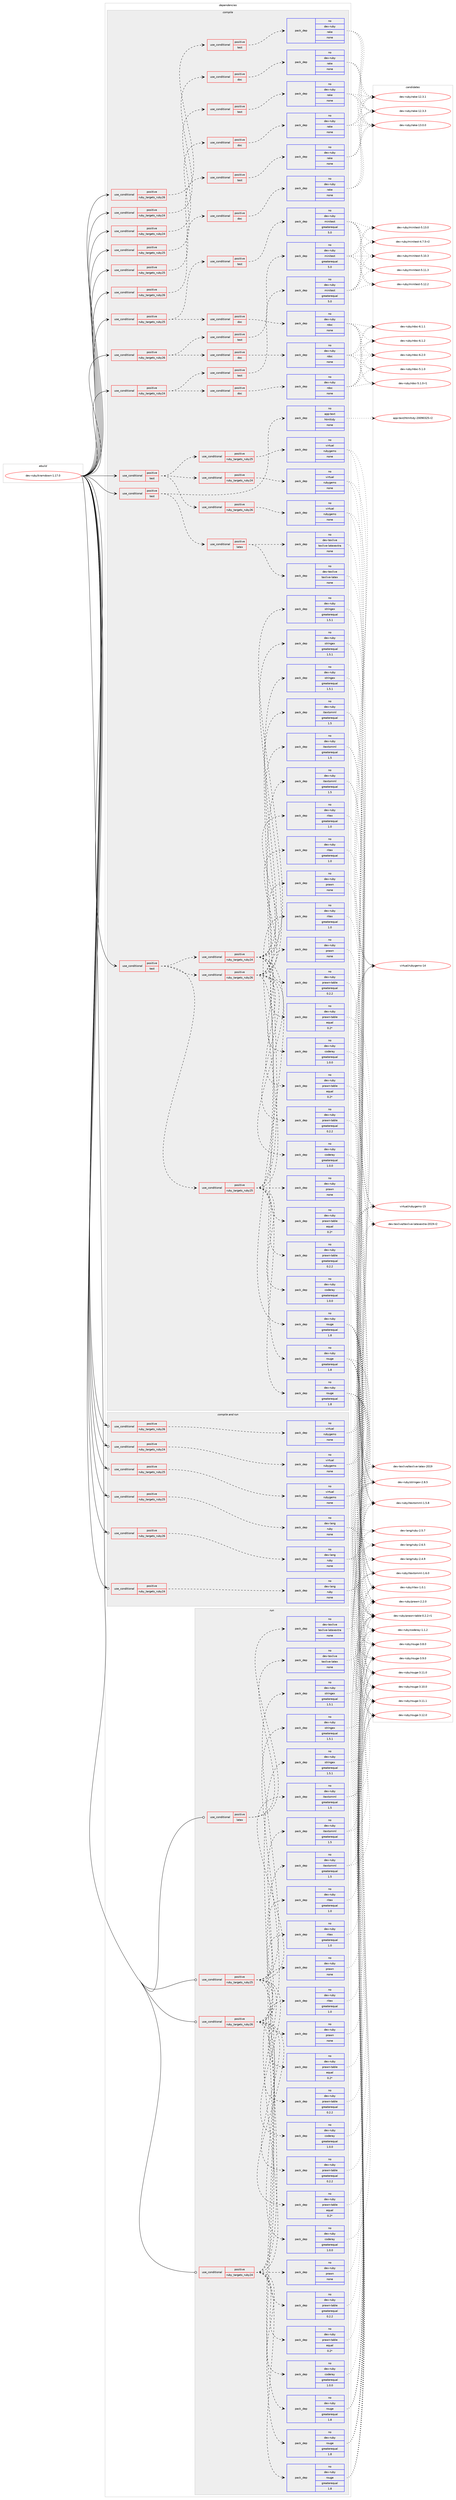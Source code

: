 digraph prolog {

# *************
# Graph options
# *************

newrank=true;
concentrate=true;
compound=true;
graph [rankdir=LR,fontname=Helvetica,fontsize=10,ranksep=1.5];#, ranksep=2.5, nodesep=0.2];
edge  [arrowhead=vee];
node  [fontname=Helvetica,fontsize=10];

# **********
# The ebuild
# **********

subgraph cluster_leftcol {
color=gray;
rank=same;
label=<<i>ebuild</i>>;
id [label="dev-ruby/kramdown-1.17.0", color=red, width=4, href="../dev-ruby/kramdown-1.17.0.svg"];
}

# ****************
# The dependencies
# ****************

subgraph cluster_midcol {
color=gray;
label=<<i>dependencies</i>>;
subgraph cluster_compile {
fillcolor="#eeeeee";
style=filled;
label=<<i>compile</i>>;
subgraph cond166269 {
dependency692839 [label=<<TABLE BORDER="0" CELLBORDER="1" CELLSPACING="0" CELLPADDING="4"><TR><TD ROWSPAN="3" CELLPADDING="10">use_conditional</TD></TR><TR><TD>positive</TD></TR><TR><TD>ruby_targets_ruby24</TD></TR></TABLE>>, shape=none, color=red];
subgraph cond166270 {
dependency692840 [label=<<TABLE BORDER="0" CELLBORDER="1" CELLSPACING="0" CELLPADDING="4"><TR><TD ROWSPAN="3" CELLPADDING="10">use_conditional</TD></TR><TR><TD>positive</TD></TR><TR><TD>doc</TD></TR></TABLE>>, shape=none, color=red];
subgraph pack514585 {
dependency692841 [label=<<TABLE BORDER="0" CELLBORDER="1" CELLSPACING="0" CELLPADDING="4" WIDTH="220"><TR><TD ROWSPAN="6" CELLPADDING="30">pack_dep</TD></TR><TR><TD WIDTH="110">no</TD></TR><TR><TD>dev-ruby</TD></TR><TR><TD>rake</TD></TR><TR><TD>none</TD></TR><TR><TD></TD></TR></TABLE>>, shape=none, color=blue];
}
dependency692840:e -> dependency692841:w [weight=20,style="dashed",arrowhead="vee"];
}
dependency692839:e -> dependency692840:w [weight=20,style="dashed",arrowhead="vee"];
}
id:e -> dependency692839:w [weight=20,style="solid",arrowhead="vee"];
subgraph cond166271 {
dependency692842 [label=<<TABLE BORDER="0" CELLBORDER="1" CELLSPACING="0" CELLPADDING="4"><TR><TD ROWSPAN="3" CELLPADDING="10">use_conditional</TD></TR><TR><TD>positive</TD></TR><TR><TD>ruby_targets_ruby24</TD></TR></TABLE>>, shape=none, color=red];
subgraph cond166272 {
dependency692843 [label=<<TABLE BORDER="0" CELLBORDER="1" CELLSPACING="0" CELLPADDING="4"><TR><TD ROWSPAN="3" CELLPADDING="10">use_conditional</TD></TR><TR><TD>positive</TD></TR><TR><TD>doc</TD></TR></TABLE>>, shape=none, color=red];
subgraph pack514586 {
dependency692844 [label=<<TABLE BORDER="0" CELLBORDER="1" CELLSPACING="0" CELLPADDING="4" WIDTH="220"><TR><TD ROWSPAN="6" CELLPADDING="30">pack_dep</TD></TR><TR><TD WIDTH="110">no</TD></TR><TR><TD>dev-ruby</TD></TR><TR><TD>rdoc</TD></TR><TR><TD>none</TD></TR><TR><TD></TD></TR></TABLE>>, shape=none, color=blue];
}
dependency692843:e -> dependency692844:w [weight=20,style="dashed",arrowhead="vee"];
}
dependency692842:e -> dependency692843:w [weight=20,style="dashed",arrowhead="vee"];
subgraph cond166273 {
dependency692845 [label=<<TABLE BORDER="0" CELLBORDER="1" CELLSPACING="0" CELLPADDING="4"><TR><TD ROWSPAN="3" CELLPADDING="10">use_conditional</TD></TR><TR><TD>positive</TD></TR><TR><TD>test</TD></TR></TABLE>>, shape=none, color=red];
subgraph pack514587 {
dependency692846 [label=<<TABLE BORDER="0" CELLBORDER="1" CELLSPACING="0" CELLPADDING="4" WIDTH="220"><TR><TD ROWSPAN="6" CELLPADDING="30">pack_dep</TD></TR><TR><TD WIDTH="110">no</TD></TR><TR><TD>dev-ruby</TD></TR><TR><TD>minitest</TD></TR><TR><TD>greaterequal</TD></TR><TR><TD>5.0</TD></TR></TABLE>>, shape=none, color=blue];
}
dependency692845:e -> dependency692846:w [weight=20,style="dashed",arrowhead="vee"];
}
dependency692842:e -> dependency692845:w [weight=20,style="dashed",arrowhead="vee"];
}
id:e -> dependency692842:w [weight=20,style="solid",arrowhead="vee"];
subgraph cond166274 {
dependency692847 [label=<<TABLE BORDER="0" CELLBORDER="1" CELLSPACING="0" CELLPADDING="4"><TR><TD ROWSPAN="3" CELLPADDING="10">use_conditional</TD></TR><TR><TD>positive</TD></TR><TR><TD>ruby_targets_ruby24</TD></TR></TABLE>>, shape=none, color=red];
subgraph cond166275 {
dependency692848 [label=<<TABLE BORDER="0" CELLBORDER="1" CELLSPACING="0" CELLPADDING="4"><TR><TD ROWSPAN="3" CELLPADDING="10">use_conditional</TD></TR><TR><TD>positive</TD></TR><TR><TD>test</TD></TR></TABLE>>, shape=none, color=red];
subgraph pack514588 {
dependency692849 [label=<<TABLE BORDER="0" CELLBORDER="1" CELLSPACING="0" CELLPADDING="4" WIDTH="220"><TR><TD ROWSPAN="6" CELLPADDING="30">pack_dep</TD></TR><TR><TD WIDTH="110">no</TD></TR><TR><TD>dev-ruby</TD></TR><TR><TD>rake</TD></TR><TR><TD>none</TD></TR><TR><TD></TD></TR></TABLE>>, shape=none, color=blue];
}
dependency692848:e -> dependency692849:w [weight=20,style="dashed",arrowhead="vee"];
}
dependency692847:e -> dependency692848:w [weight=20,style="dashed",arrowhead="vee"];
}
id:e -> dependency692847:w [weight=20,style="solid",arrowhead="vee"];
subgraph cond166276 {
dependency692850 [label=<<TABLE BORDER="0" CELLBORDER="1" CELLSPACING="0" CELLPADDING="4"><TR><TD ROWSPAN="3" CELLPADDING="10">use_conditional</TD></TR><TR><TD>positive</TD></TR><TR><TD>ruby_targets_ruby25</TD></TR></TABLE>>, shape=none, color=red];
subgraph cond166277 {
dependency692851 [label=<<TABLE BORDER="0" CELLBORDER="1" CELLSPACING="0" CELLPADDING="4"><TR><TD ROWSPAN="3" CELLPADDING="10">use_conditional</TD></TR><TR><TD>positive</TD></TR><TR><TD>doc</TD></TR></TABLE>>, shape=none, color=red];
subgraph pack514589 {
dependency692852 [label=<<TABLE BORDER="0" CELLBORDER="1" CELLSPACING="0" CELLPADDING="4" WIDTH="220"><TR><TD ROWSPAN="6" CELLPADDING="30">pack_dep</TD></TR><TR><TD WIDTH="110">no</TD></TR><TR><TD>dev-ruby</TD></TR><TR><TD>rake</TD></TR><TR><TD>none</TD></TR><TR><TD></TD></TR></TABLE>>, shape=none, color=blue];
}
dependency692851:e -> dependency692852:w [weight=20,style="dashed",arrowhead="vee"];
}
dependency692850:e -> dependency692851:w [weight=20,style="dashed",arrowhead="vee"];
}
id:e -> dependency692850:w [weight=20,style="solid",arrowhead="vee"];
subgraph cond166278 {
dependency692853 [label=<<TABLE BORDER="0" CELLBORDER="1" CELLSPACING="0" CELLPADDING="4"><TR><TD ROWSPAN="3" CELLPADDING="10">use_conditional</TD></TR><TR><TD>positive</TD></TR><TR><TD>ruby_targets_ruby25</TD></TR></TABLE>>, shape=none, color=red];
subgraph cond166279 {
dependency692854 [label=<<TABLE BORDER="0" CELLBORDER="1" CELLSPACING="0" CELLPADDING="4"><TR><TD ROWSPAN="3" CELLPADDING="10">use_conditional</TD></TR><TR><TD>positive</TD></TR><TR><TD>doc</TD></TR></TABLE>>, shape=none, color=red];
subgraph pack514590 {
dependency692855 [label=<<TABLE BORDER="0" CELLBORDER="1" CELLSPACING="0" CELLPADDING="4" WIDTH="220"><TR><TD ROWSPAN="6" CELLPADDING="30">pack_dep</TD></TR><TR><TD WIDTH="110">no</TD></TR><TR><TD>dev-ruby</TD></TR><TR><TD>rdoc</TD></TR><TR><TD>none</TD></TR><TR><TD></TD></TR></TABLE>>, shape=none, color=blue];
}
dependency692854:e -> dependency692855:w [weight=20,style="dashed",arrowhead="vee"];
}
dependency692853:e -> dependency692854:w [weight=20,style="dashed",arrowhead="vee"];
subgraph cond166280 {
dependency692856 [label=<<TABLE BORDER="0" CELLBORDER="1" CELLSPACING="0" CELLPADDING="4"><TR><TD ROWSPAN="3" CELLPADDING="10">use_conditional</TD></TR><TR><TD>positive</TD></TR><TR><TD>test</TD></TR></TABLE>>, shape=none, color=red];
subgraph pack514591 {
dependency692857 [label=<<TABLE BORDER="0" CELLBORDER="1" CELLSPACING="0" CELLPADDING="4" WIDTH="220"><TR><TD ROWSPAN="6" CELLPADDING="30">pack_dep</TD></TR><TR><TD WIDTH="110">no</TD></TR><TR><TD>dev-ruby</TD></TR><TR><TD>minitest</TD></TR><TR><TD>greaterequal</TD></TR><TR><TD>5.0</TD></TR></TABLE>>, shape=none, color=blue];
}
dependency692856:e -> dependency692857:w [weight=20,style="dashed",arrowhead="vee"];
}
dependency692853:e -> dependency692856:w [weight=20,style="dashed",arrowhead="vee"];
}
id:e -> dependency692853:w [weight=20,style="solid",arrowhead="vee"];
subgraph cond166281 {
dependency692858 [label=<<TABLE BORDER="0" CELLBORDER="1" CELLSPACING="0" CELLPADDING="4"><TR><TD ROWSPAN="3" CELLPADDING="10">use_conditional</TD></TR><TR><TD>positive</TD></TR><TR><TD>ruby_targets_ruby25</TD></TR></TABLE>>, shape=none, color=red];
subgraph cond166282 {
dependency692859 [label=<<TABLE BORDER="0" CELLBORDER="1" CELLSPACING="0" CELLPADDING="4"><TR><TD ROWSPAN="3" CELLPADDING="10">use_conditional</TD></TR><TR><TD>positive</TD></TR><TR><TD>test</TD></TR></TABLE>>, shape=none, color=red];
subgraph pack514592 {
dependency692860 [label=<<TABLE BORDER="0" CELLBORDER="1" CELLSPACING="0" CELLPADDING="4" WIDTH="220"><TR><TD ROWSPAN="6" CELLPADDING="30">pack_dep</TD></TR><TR><TD WIDTH="110">no</TD></TR><TR><TD>dev-ruby</TD></TR><TR><TD>rake</TD></TR><TR><TD>none</TD></TR><TR><TD></TD></TR></TABLE>>, shape=none, color=blue];
}
dependency692859:e -> dependency692860:w [weight=20,style="dashed",arrowhead="vee"];
}
dependency692858:e -> dependency692859:w [weight=20,style="dashed",arrowhead="vee"];
}
id:e -> dependency692858:w [weight=20,style="solid",arrowhead="vee"];
subgraph cond166283 {
dependency692861 [label=<<TABLE BORDER="0" CELLBORDER="1" CELLSPACING="0" CELLPADDING="4"><TR><TD ROWSPAN="3" CELLPADDING="10">use_conditional</TD></TR><TR><TD>positive</TD></TR><TR><TD>ruby_targets_ruby26</TD></TR></TABLE>>, shape=none, color=red];
subgraph cond166284 {
dependency692862 [label=<<TABLE BORDER="0" CELLBORDER="1" CELLSPACING="0" CELLPADDING="4"><TR><TD ROWSPAN="3" CELLPADDING="10">use_conditional</TD></TR><TR><TD>positive</TD></TR><TR><TD>doc</TD></TR></TABLE>>, shape=none, color=red];
subgraph pack514593 {
dependency692863 [label=<<TABLE BORDER="0" CELLBORDER="1" CELLSPACING="0" CELLPADDING="4" WIDTH="220"><TR><TD ROWSPAN="6" CELLPADDING="30">pack_dep</TD></TR><TR><TD WIDTH="110">no</TD></TR><TR><TD>dev-ruby</TD></TR><TR><TD>rake</TD></TR><TR><TD>none</TD></TR><TR><TD></TD></TR></TABLE>>, shape=none, color=blue];
}
dependency692862:e -> dependency692863:w [weight=20,style="dashed",arrowhead="vee"];
}
dependency692861:e -> dependency692862:w [weight=20,style="dashed",arrowhead="vee"];
}
id:e -> dependency692861:w [weight=20,style="solid",arrowhead="vee"];
subgraph cond166285 {
dependency692864 [label=<<TABLE BORDER="0" CELLBORDER="1" CELLSPACING="0" CELLPADDING="4"><TR><TD ROWSPAN="3" CELLPADDING="10">use_conditional</TD></TR><TR><TD>positive</TD></TR><TR><TD>ruby_targets_ruby26</TD></TR></TABLE>>, shape=none, color=red];
subgraph cond166286 {
dependency692865 [label=<<TABLE BORDER="0" CELLBORDER="1" CELLSPACING="0" CELLPADDING="4"><TR><TD ROWSPAN="3" CELLPADDING="10">use_conditional</TD></TR><TR><TD>positive</TD></TR><TR><TD>doc</TD></TR></TABLE>>, shape=none, color=red];
subgraph pack514594 {
dependency692866 [label=<<TABLE BORDER="0" CELLBORDER="1" CELLSPACING="0" CELLPADDING="4" WIDTH="220"><TR><TD ROWSPAN="6" CELLPADDING="30">pack_dep</TD></TR><TR><TD WIDTH="110">no</TD></TR><TR><TD>dev-ruby</TD></TR><TR><TD>rdoc</TD></TR><TR><TD>none</TD></TR><TR><TD></TD></TR></TABLE>>, shape=none, color=blue];
}
dependency692865:e -> dependency692866:w [weight=20,style="dashed",arrowhead="vee"];
}
dependency692864:e -> dependency692865:w [weight=20,style="dashed",arrowhead="vee"];
subgraph cond166287 {
dependency692867 [label=<<TABLE BORDER="0" CELLBORDER="1" CELLSPACING="0" CELLPADDING="4"><TR><TD ROWSPAN="3" CELLPADDING="10">use_conditional</TD></TR><TR><TD>positive</TD></TR><TR><TD>test</TD></TR></TABLE>>, shape=none, color=red];
subgraph pack514595 {
dependency692868 [label=<<TABLE BORDER="0" CELLBORDER="1" CELLSPACING="0" CELLPADDING="4" WIDTH="220"><TR><TD ROWSPAN="6" CELLPADDING="30">pack_dep</TD></TR><TR><TD WIDTH="110">no</TD></TR><TR><TD>dev-ruby</TD></TR><TR><TD>minitest</TD></TR><TR><TD>greaterequal</TD></TR><TR><TD>5.0</TD></TR></TABLE>>, shape=none, color=blue];
}
dependency692867:e -> dependency692868:w [weight=20,style="dashed",arrowhead="vee"];
}
dependency692864:e -> dependency692867:w [weight=20,style="dashed",arrowhead="vee"];
}
id:e -> dependency692864:w [weight=20,style="solid",arrowhead="vee"];
subgraph cond166288 {
dependency692869 [label=<<TABLE BORDER="0" CELLBORDER="1" CELLSPACING="0" CELLPADDING="4"><TR><TD ROWSPAN="3" CELLPADDING="10">use_conditional</TD></TR><TR><TD>positive</TD></TR><TR><TD>ruby_targets_ruby26</TD></TR></TABLE>>, shape=none, color=red];
subgraph cond166289 {
dependency692870 [label=<<TABLE BORDER="0" CELLBORDER="1" CELLSPACING="0" CELLPADDING="4"><TR><TD ROWSPAN="3" CELLPADDING="10">use_conditional</TD></TR><TR><TD>positive</TD></TR><TR><TD>test</TD></TR></TABLE>>, shape=none, color=red];
subgraph pack514596 {
dependency692871 [label=<<TABLE BORDER="0" CELLBORDER="1" CELLSPACING="0" CELLPADDING="4" WIDTH="220"><TR><TD ROWSPAN="6" CELLPADDING="30">pack_dep</TD></TR><TR><TD WIDTH="110">no</TD></TR><TR><TD>dev-ruby</TD></TR><TR><TD>rake</TD></TR><TR><TD>none</TD></TR><TR><TD></TD></TR></TABLE>>, shape=none, color=blue];
}
dependency692870:e -> dependency692871:w [weight=20,style="dashed",arrowhead="vee"];
}
dependency692869:e -> dependency692870:w [weight=20,style="dashed",arrowhead="vee"];
}
id:e -> dependency692869:w [weight=20,style="solid",arrowhead="vee"];
subgraph cond166290 {
dependency692872 [label=<<TABLE BORDER="0" CELLBORDER="1" CELLSPACING="0" CELLPADDING="4"><TR><TD ROWSPAN="3" CELLPADDING="10">use_conditional</TD></TR><TR><TD>positive</TD></TR><TR><TD>test</TD></TR></TABLE>>, shape=none, color=red];
subgraph cond166291 {
dependency692873 [label=<<TABLE BORDER="0" CELLBORDER="1" CELLSPACING="0" CELLPADDING="4"><TR><TD ROWSPAN="3" CELLPADDING="10">use_conditional</TD></TR><TR><TD>positive</TD></TR><TR><TD>latex</TD></TR></TABLE>>, shape=none, color=red];
subgraph pack514597 {
dependency692874 [label=<<TABLE BORDER="0" CELLBORDER="1" CELLSPACING="0" CELLPADDING="4" WIDTH="220"><TR><TD ROWSPAN="6" CELLPADDING="30">pack_dep</TD></TR><TR><TD WIDTH="110">no</TD></TR><TR><TD>dev-texlive</TD></TR><TR><TD>texlive-latex</TD></TR><TR><TD>none</TD></TR><TR><TD></TD></TR></TABLE>>, shape=none, color=blue];
}
dependency692873:e -> dependency692874:w [weight=20,style="dashed",arrowhead="vee"];
subgraph pack514598 {
dependency692875 [label=<<TABLE BORDER="0" CELLBORDER="1" CELLSPACING="0" CELLPADDING="4" WIDTH="220"><TR><TD ROWSPAN="6" CELLPADDING="30">pack_dep</TD></TR><TR><TD WIDTH="110">no</TD></TR><TR><TD>dev-texlive</TD></TR><TR><TD>texlive-latexextra</TD></TR><TR><TD>none</TD></TR><TR><TD></TD></TR></TABLE>>, shape=none, color=blue];
}
dependency692873:e -> dependency692875:w [weight=20,style="dashed",arrowhead="vee"];
}
dependency692872:e -> dependency692873:w [weight=20,style="dashed",arrowhead="vee"];
subgraph pack514599 {
dependency692876 [label=<<TABLE BORDER="0" CELLBORDER="1" CELLSPACING="0" CELLPADDING="4" WIDTH="220"><TR><TD ROWSPAN="6" CELLPADDING="30">pack_dep</TD></TR><TR><TD WIDTH="110">no</TD></TR><TR><TD>app-text</TD></TR><TR><TD>htmltidy</TD></TR><TR><TD>none</TD></TR><TR><TD></TD></TR></TABLE>>, shape=none, color=blue];
}
dependency692872:e -> dependency692876:w [weight=20,style="dashed",arrowhead="vee"];
}
id:e -> dependency692872:w [weight=20,style="solid",arrowhead="vee"];
subgraph cond166292 {
dependency692877 [label=<<TABLE BORDER="0" CELLBORDER="1" CELLSPACING="0" CELLPADDING="4"><TR><TD ROWSPAN="3" CELLPADDING="10">use_conditional</TD></TR><TR><TD>positive</TD></TR><TR><TD>test</TD></TR></TABLE>>, shape=none, color=red];
subgraph cond166293 {
dependency692878 [label=<<TABLE BORDER="0" CELLBORDER="1" CELLSPACING="0" CELLPADDING="4"><TR><TD ROWSPAN="3" CELLPADDING="10">use_conditional</TD></TR><TR><TD>positive</TD></TR><TR><TD>ruby_targets_ruby24</TD></TR></TABLE>>, shape=none, color=red];
subgraph pack514600 {
dependency692879 [label=<<TABLE BORDER="0" CELLBORDER="1" CELLSPACING="0" CELLPADDING="4" WIDTH="220"><TR><TD ROWSPAN="6" CELLPADDING="30">pack_dep</TD></TR><TR><TD WIDTH="110">no</TD></TR><TR><TD>dev-ruby</TD></TR><TR><TD>prawn</TD></TR><TR><TD>none</TD></TR><TR><TD></TD></TR></TABLE>>, shape=none, color=blue];
}
dependency692878:e -> dependency692879:w [weight=20,style="dashed",arrowhead="vee"];
subgraph pack514601 {
dependency692880 [label=<<TABLE BORDER="0" CELLBORDER="1" CELLSPACING="0" CELLPADDING="4" WIDTH="220"><TR><TD ROWSPAN="6" CELLPADDING="30">pack_dep</TD></TR><TR><TD WIDTH="110">no</TD></TR><TR><TD>dev-ruby</TD></TR><TR><TD>prawn-table</TD></TR><TR><TD>greaterequal</TD></TR><TR><TD>0.2.2</TD></TR></TABLE>>, shape=none, color=blue];
}
dependency692878:e -> dependency692880:w [weight=20,style="dashed",arrowhead="vee"];
subgraph pack514602 {
dependency692881 [label=<<TABLE BORDER="0" CELLBORDER="1" CELLSPACING="0" CELLPADDING="4" WIDTH="220"><TR><TD ROWSPAN="6" CELLPADDING="30">pack_dep</TD></TR><TR><TD WIDTH="110">no</TD></TR><TR><TD>dev-ruby</TD></TR><TR><TD>prawn-table</TD></TR><TR><TD>equal</TD></TR><TR><TD>0.2*</TD></TR></TABLE>>, shape=none, color=blue];
}
dependency692878:e -> dependency692881:w [weight=20,style="dashed",arrowhead="vee"];
subgraph pack514603 {
dependency692882 [label=<<TABLE BORDER="0" CELLBORDER="1" CELLSPACING="0" CELLPADDING="4" WIDTH="220"><TR><TD ROWSPAN="6" CELLPADDING="30">pack_dep</TD></TR><TR><TD WIDTH="110">no</TD></TR><TR><TD>dev-ruby</TD></TR><TR><TD>rouge</TD></TR><TR><TD>greaterequal</TD></TR><TR><TD>1.8</TD></TR></TABLE>>, shape=none, color=blue];
}
dependency692878:e -> dependency692882:w [weight=20,style="dashed",arrowhead="vee"];
subgraph pack514604 {
dependency692883 [label=<<TABLE BORDER="0" CELLBORDER="1" CELLSPACING="0" CELLPADDING="4" WIDTH="220"><TR><TD ROWSPAN="6" CELLPADDING="30">pack_dep</TD></TR><TR><TD WIDTH="110">no</TD></TR><TR><TD>dev-ruby</TD></TR><TR><TD>itextomml</TD></TR><TR><TD>greaterequal</TD></TR><TR><TD>1.5</TD></TR></TABLE>>, shape=none, color=blue];
}
dependency692878:e -> dependency692883:w [weight=20,style="dashed",arrowhead="vee"];
subgraph pack514605 {
dependency692884 [label=<<TABLE BORDER="0" CELLBORDER="1" CELLSPACING="0" CELLPADDING="4" WIDTH="220"><TR><TD ROWSPAN="6" CELLPADDING="30">pack_dep</TD></TR><TR><TD WIDTH="110">no</TD></TR><TR><TD>dev-ruby</TD></TR><TR><TD>coderay</TD></TR><TR><TD>greaterequal</TD></TR><TR><TD>1.0.0</TD></TR></TABLE>>, shape=none, color=blue];
}
dependency692878:e -> dependency692884:w [weight=20,style="dashed",arrowhead="vee"];
subgraph pack514606 {
dependency692885 [label=<<TABLE BORDER="0" CELLBORDER="1" CELLSPACING="0" CELLPADDING="4" WIDTH="220"><TR><TD ROWSPAN="6" CELLPADDING="30">pack_dep</TD></TR><TR><TD WIDTH="110">no</TD></TR><TR><TD>dev-ruby</TD></TR><TR><TD>ritex</TD></TR><TR><TD>greaterequal</TD></TR><TR><TD>1.0</TD></TR></TABLE>>, shape=none, color=blue];
}
dependency692878:e -> dependency692885:w [weight=20,style="dashed",arrowhead="vee"];
subgraph pack514607 {
dependency692886 [label=<<TABLE BORDER="0" CELLBORDER="1" CELLSPACING="0" CELLPADDING="4" WIDTH="220"><TR><TD ROWSPAN="6" CELLPADDING="30">pack_dep</TD></TR><TR><TD WIDTH="110">no</TD></TR><TR><TD>dev-ruby</TD></TR><TR><TD>stringex</TD></TR><TR><TD>greaterequal</TD></TR><TR><TD>1.5.1</TD></TR></TABLE>>, shape=none, color=blue];
}
dependency692878:e -> dependency692886:w [weight=20,style="dashed",arrowhead="vee"];
}
dependency692877:e -> dependency692878:w [weight=20,style="dashed",arrowhead="vee"];
subgraph cond166294 {
dependency692887 [label=<<TABLE BORDER="0" CELLBORDER="1" CELLSPACING="0" CELLPADDING="4"><TR><TD ROWSPAN="3" CELLPADDING="10">use_conditional</TD></TR><TR><TD>positive</TD></TR><TR><TD>ruby_targets_ruby25</TD></TR></TABLE>>, shape=none, color=red];
subgraph pack514608 {
dependency692888 [label=<<TABLE BORDER="0" CELLBORDER="1" CELLSPACING="0" CELLPADDING="4" WIDTH="220"><TR><TD ROWSPAN="6" CELLPADDING="30">pack_dep</TD></TR><TR><TD WIDTH="110">no</TD></TR><TR><TD>dev-ruby</TD></TR><TR><TD>prawn</TD></TR><TR><TD>none</TD></TR><TR><TD></TD></TR></TABLE>>, shape=none, color=blue];
}
dependency692887:e -> dependency692888:w [weight=20,style="dashed",arrowhead="vee"];
subgraph pack514609 {
dependency692889 [label=<<TABLE BORDER="0" CELLBORDER="1" CELLSPACING="0" CELLPADDING="4" WIDTH="220"><TR><TD ROWSPAN="6" CELLPADDING="30">pack_dep</TD></TR><TR><TD WIDTH="110">no</TD></TR><TR><TD>dev-ruby</TD></TR><TR><TD>prawn-table</TD></TR><TR><TD>greaterequal</TD></TR><TR><TD>0.2.2</TD></TR></TABLE>>, shape=none, color=blue];
}
dependency692887:e -> dependency692889:w [weight=20,style="dashed",arrowhead="vee"];
subgraph pack514610 {
dependency692890 [label=<<TABLE BORDER="0" CELLBORDER="1" CELLSPACING="0" CELLPADDING="4" WIDTH="220"><TR><TD ROWSPAN="6" CELLPADDING="30">pack_dep</TD></TR><TR><TD WIDTH="110">no</TD></TR><TR><TD>dev-ruby</TD></TR><TR><TD>prawn-table</TD></TR><TR><TD>equal</TD></TR><TR><TD>0.2*</TD></TR></TABLE>>, shape=none, color=blue];
}
dependency692887:e -> dependency692890:w [weight=20,style="dashed",arrowhead="vee"];
subgraph pack514611 {
dependency692891 [label=<<TABLE BORDER="0" CELLBORDER="1" CELLSPACING="0" CELLPADDING="4" WIDTH="220"><TR><TD ROWSPAN="6" CELLPADDING="30">pack_dep</TD></TR><TR><TD WIDTH="110">no</TD></TR><TR><TD>dev-ruby</TD></TR><TR><TD>rouge</TD></TR><TR><TD>greaterequal</TD></TR><TR><TD>1.8</TD></TR></TABLE>>, shape=none, color=blue];
}
dependency692887:e -> dependency692891:w [weight=20,style="dashed",arrowhead="vee"];
subgraph pack514612 {
dependency692892 [label=<<TABLE BORDER="0" CELLBORDER="1" CELLSPACING="0" CELLPADDING="4" WIDTH="220"><TR><TD ROWSPAN="6" CELLPADDING="30">pack_dep</TD></TR><TR><TD WIDTH="110">no</TD></TR><TR><TD>dev-ruby</TD></TR><TR><TD>itextomml</TD></TR><TR><TD>greaterequal</TD></TR><TR><TD>1.5</TD></TR></TABLE>>, shape=none, color=blue];
}
dependency692887:e -> dependency692892:w [weight=20,style="dashed",arrowhead="vee"];
subgraph pack514613 {
dependency692893 [label=<<TABLE BORDER="0" CELLBORDER="1" CELLSPACING="0" CELLPADDING="4" WIDTH="220"><TR><TD ROWSPAN="6" CELLPADDING="30">pack_dep</TD></TR><TR><TD WIDTH="110">no</TD></TR><TR><TD>dev-ruby</TD></TR><TR><TD>coderay</TD></TR><TR><TD>greaterequal</TD></TR><TR><TD>1.0.0</TD></TR></TABLE>>, shape=none, color=blue];
}
dependency692887:e -> dependency692893:w [weight=20,style="dashed",arrowhead="vee"];
subgraph pack514614 {
dependency692894 [label=<<TABLE BORDER="0" CELLBORDER="1" CELLSPACING="0" CELLPADDING="4" WIDTH="220"><TR><TD ROWSPAN="6" CELLPADDING="30">pack_dep</TD></TR><TR><TD WIDTH="110">no</TD></TR><TR><TD>dev-ruby</TD></TR><TR><TD>ritex</TD></TR><TR><TD>greaterequal</TD></TR><TR><TD>1.0</TD></TR></TABLE>>, shape=none, color=blue];
}
dependency692887:e -> dependency692894:w [weight=20,style="dashed",arrowhead="vee"];
subgraph pack514615 {
dependency692895 [label=<<TABLE BORDER="0" CELLBORDER="1" CELLSPACING="0" CELLPADDING="4" WIDTH="220"><TR><TD ROWSPAN="6" CELLPADDING="30">pack_dep</TD></TR><TR><TD WIDTH="110">no</TD></TR><TR><TD>dev-ruby</TD></TR><TR><TD>stringex</TD></TR><TR><TD>greaterequal</TD></TR><TR><TD>1.5.1</TD></TR></TABLE>>, shape=none, color=blue];
}
dependency692887:e -> dependency692895:w [weight=20,style="dashed",arrowhead="vee"];
}
dependency692877:e -> dependency692887:w [weight=20,style="dashed",arrowhead="vee"];
subgraph cond166295 {
dependency692896 [label=<<TABLE BORDER="0" CELLBORDER="1" CELLSPACING="0" CELLPADDING="4"><TR><TD ROWSPAN="3" CELLPADDING="10">use_conditional</TD></TR><TR><TD>positive</TD></TR><TR><TD>ruby_targets_ruby26</TD></TR></TABLE>>, shape=none, color=red];
subgraph pack514616 {
dependency692897 [label=<<TABLE BORDER="0" CELLBORDER="1" CELLSPACING="0" CELLPADDING="4" WIDTH="220"><TR><TD ROWSPAN="6" CELLPADDING="30">pack_dep</TD></TR><TR><TD WIDTH="110">no</TD></TR><TR><TD>dev-ruby</TD></TR><TR><TD>prawn</TD></TR><TR><TD>none</TD></TR><TR><TD></TD></TR></TABLE>>, shape=none, color=blue];
}
dependency692896:e -> dependency692897:w [weight=20,style="dashed",arrowhead="vee"];
subgraph pack514617 {
dependency692898 [label=<<TABLE BORDER="0" CELLBORDER="1" CELLSPACING="0" CELLPADDING="4" WIDTH="220"><TR><TD ROWSPAN="6" CELLPADDING="30">pack_dep</TD></TR><TR><TD WIDTH="110">no</TD></TR><TR><TD>dev-ruby</TD></TR><TR><TD>prawn-table</TD></TR><TR><TD>greaterequal</TD></TR><TR><TD>0.2.2</TD></TR></TABLE>>, shape=none, color=blue];
}
dependency692896:e -> dependency692898:w [weight=20,style="dashed",arrowhead="vee"];
subgraph pack514618 {
dependency692899 [label=<<TABLE BORDER="0" CELLBORDER="1" CELLSPACING="0" CELLPADDING="4" WIDTH="220"><TR><TD ROWSPAN="6" CELLPADDING="30">pack_dep</TD></TR><TR><TD WIDTH="110">no</TD></TR><TR><TD>dev-ruby</TD></TR><TR><TD>prawn-table</TD></TR><TR><TD>equal</TD></TR><TR><TD>0.2*</TD></TR></TABLE>>, shape=none, color=blue];
}
dependency692896:e -> dependency692899:w [weight=20,style="dashed",arrowhead="vee"];
subgraph pack514619 {
dependency692900 [label=<<TABLE BORDER="0" CELLBORDER="1" CELLSPACING="0" CELLPADDING="4" WIDTH="220"><TR><TD ROWSPAN="6" CELLPADDING="30">pack_dep</TD></TR><TR><TD WIDTH="110">no</TD></TR><TR><TD>dev-ruby</TD></TR><TR><TD>rouge</TD></TR><TR><TD>greaterequal</TD></TR><TR><TD>1.8</TD></TR></TABLE>>, shape=none, color=blue];
}
dependency692896:e -> dependency692900:w [weight=20,style="dashed",arrowhead="vee"];
subgraph pack514620 {
dependency692901 [label=<<TABLE BORDER="0" CELLBORDER="1" CELLSPACING="0" CELLPADDING="4" WIDTH="220"><TR><TD ROWSPAN="6" CELLPADDING="30">pack_dep</TD></TR><TR><TD WIDTH="110">no</TD></TR><TR><TD>dev-ruby</TD></TR><TR><TD>itextomml</TD></TR><TR><TD>greaterequal</TD></TR><TR><TD>1.5</TD></TR></TABLE>>, shape=none, color=blue];
}
dependency692896:e -> dependency692901:w [weight=20,style="dashed",arrowhead="vee"];
subgraph pack514621 {
dependency692902 [label=<<TABLE BORDER="0" CELLBORDER="1" CELLSPACING="0" CELLPADDING="4" WIDTH="220"><TR><TD ROWSPAN="6" CELLPADDING="30">pack_dep</TD></TR><TR><TD WIDTH="110">no</TD></TR><TR><TD>dev-ruby</TD></TR><TR><TD>coderay</TD></TR><TR><TD>greaterequal</TD></TR><TR><TD>1.0.0</TD></TR></TABLE>>, shape=none, color=blue];
}
dependency692896:e -> dependency692902:w [weight=20,style="dashed",arrowhead="vee"];
subgraph pack514622 {
dependency692903 [label=<<TABLE BORDER="0" CELLBORDER="1" CELLSPACING="0" CELLPADDING="4" WIDTH="220"><TR><TD ROWSPAN="6" CELLPADDING="30">pack_dep</TD></TR><TR><TD WIDTH="110">no</TD></TR><TR><TD>dev-ruby</TD></TR><TR><TD>ritex</TD></TR><TR><TD>greaterequal</TD></TR><TR><TD>1.0</TD></TR></TABLE>>, shape=none, color=blue];
}
dependency692896:e -> dependency692903:w [weight=20,style="dashed",arrowhead="vee"];
subgraph pack514623 {
dependency692904 [label=<<TABLE BORDER="0" CELLBORDER="1" CELLSPACING="0" CELLPADDING="4" WIDTH="220"><TR><TD ROWSPAN="6" CELLPADDING="30">pack_dep</TD></TR><TR><TD WIDTH="110">no</TD></TR><TR><TD>dev-ruby</TD></TR><TR><TD>stringex</TD></TR><TR><TD>greaterequal</TD></TR><TR><TD>1.5.1</TD></TR></TABLE>>, shape=none, color=blue];
}
dependency692896:e -> dependency692904:w [weight=20,style="dashed",arrowhead="vee"];
}
dependency692877:e -> dependency692896:w [weight=20,style="dashed",arrowhead="vee"];
}
id:e -> dependency692877:w [weight=20,style="solid",arrowhead="vee"];
subgraph cond166296 {
dependency692905 [label=<<TABLE BORDER="0" CELLBORDER="1" CELLSPACING="0" CELLPADDING="4"><TR><TD ROWSPAN="3" CELLPADDING="10">use_conditional</TD></TR><TR><TD>positive</TD></TR><TR><TD>test</TD></TR></TABLE>>, shape=none, color=red];
subgraph cond166297 {
dependency692906 [label=<<TABLE BORDER="0" CELLBORDER="1" CELLSPACING="0" CELLPADDING="4"><TR><TD ROWSPAN="3" CELLPADDING="10">use_conditional</TD></TR><TR><TD>positive</TD></TR><TR><TD>ruby_targets_ruby24</TD></TR></TABLE>>, shape=none, color=red];
subgraph pack514624 {
dependency692907 [label=<<TABLE BORDER="0" CELLBORDER="1" CELLSPACING="0" CELLPADDING="4" WIDTH="220"><TR><TD ROWSPAN="6" CELLPADDING="30">pack_dep</TD></TR><TR><TD WIDTH="110">no</TD></TR><TR><TD>virtual</TD></TR><TR><TD>rubygems</TD></TR><TR><TD>none</TD></TR><TR><TD></TD></TR></TABLE>>, shape=none, color=blue];
}
dependency692906:e -> dependency692907:w [weight=20,style="dashed",arrowhead="vee"];
}
dependency692905:e -> dependency692906:w [weight=20,style="dashed",arrowhead="vee"];
subgraph cond166298 {
dependency692908 [label=<<TABLE BORDER="0" CELLBORDER="1" CELLSPACING="0" CELLPADDING="4"><TR><TD ROWSPAN="3" CELLPADDING="10">use_conditional</TD></TR><TR><TD>positive</TD></TR><TR><TD>ruby_targets_ruby25</TD></TR></TABLE>>, shape=none, color=red];
subgraph pack514625 {
dependency692909 [label=<<TABLE BORDER="0" CELLBORDER="1" CELLSPACING="0" CELLPADDING="4" WIDTH="220"><TR><TD ROWSPAN="6" CELLPADDING="30">pack_dep</TD></TR><TR><TD WIDTH="110">no</TD></TR><TR><TD>virtual</TD></TR><TR><TD>rubygems</TD></TR><TR><TD>none</TD></TR><TR><TD></TD></TR></TABLE>>, shape=none, color=blue];
}
dependency692908:e -> dependency692909:w [weight=20,style="dashed",arrowhead="vee"];
}
dependency692905:e -> dependency692908:w [weight=20,style="dashed",arrowhead="vee"];
subgraph cond166299 {
dependency692910 [label=<<TABLE BORDER="0" CELLBORDER="1" CELLSPACING="0" CELLPADDING="4"><TR><TD ROWSPAN="3" CELLPADDING="10">use_conditional</TD></TR><TR><TD>positive</TD></TR><TR><TD>ruby_targets_ruby26</TD></TR></TABLE>>, shape=none, color=red];
subgraph pack514626 {
dependency692911 [label=<<TABLE BORDER="0" CELLBORDER="1" CELLSPACING="0" CELLPADDING="4" WIDTH="220"><TR><TD ROWSPAN="6" CELLPADDING="30">pack_dep</TD></TR><TR><TD WIDTH="110">no</TD></TR><TR><TD>virtual</TD></TR><TR><TD>rubygems</TD></TR><TR><TD>none</TD></TR><TR><TD></TD></TR></TABLE>>, shape=none, color=blue];
}
dependency692910:e -> dependency692911:w [weight=20,style="dashed",arrowhead="vee"];
}
dependency692905:e -> dependency692910:w [weight=20,style="dashed",arrowhead="vee"];
}
id:e -> dependency692905:w [weight=20,style="solid",arrowhead="vee"];
}
subgraph cluster_compileandrun {
fillcolor="#eeeeee";
style=filled;
label=<<i>compile and run</i>>;
subgraph cond166300 {
dependency692912 [label=<<TABLE BORDER="0" CELLBORDER="1" CELLSPACING="0" CELLPADDING="4"><TR><TD ROWSPAN="3" CELLPADDING="10">use_conditional</TD></TR><TR><TD>positive</TD></TR><TR><TD>ruby_targets_ruby24</TD></TR></TABLE>>, shape=none, color=red];
subgraph pack514627 {
dependency692913 [label=<<TABLE BORDER="0" CELLBORDER="1" CELLSPACING="0" CELLPADDING="4" WIDTH="220"><TR><TD ROWSPAN="6" CELLPADDING="30">pack_dep</TD></TR><TR><TD WIDTH="110">no</TD></TR><TR><TD>dev-lang</TD></TR><TR><TD>ruby</TD></TR><TR><TD>none</TD></TR><TR><TD></TD></TR></TABLE>>, shape=none, color=blue];
}
dependency692912:e -> dependency692913:w [weight=20,style="dashed",arrowhead="vee"];
}
id:e -> dependency692912:w [weight=20,style="solid",arrowhead="odotvee"];
subgraph cond166301 {
dependency692914 [label=<<TABLE BORDER="0" CELLBORDER="1" CELLSPACING="0" CELLPADDING="4"><TR><TD ROWSPAN="3" CELLPADDING="10">use_conditional</TD></TR><TR><TD>positive</TD></TR><TR><TD>ruby_targets_ruby24</TD></TR></TABLE>>, shape=none, color=red];
subgraph pack514628 {
dependency692915 [label=<<TABLE BORDER="0" CELLBORDER="1" CELLSPACING="0" CELLPADDING="4" WIDTH="220"><TR><TD ROWSPAN="6" CELLPADDING="30">pack_dep</TD></TR><TR><TD WIDTH="110">no</TD></TR><TR><TD>virtual</TD></TR><TR><TD>rubygems</TD></TR><TR><TD>none</TD></TR><TR><TD></TD></TR></TABLE>>, shape=none, color=blue];
}
dependency692914:e -> dependency692915:w [weight=20,style="dashed",arrowhead="vee"];
}
id:e -> dependency692914:w [weight=20,style="solid",arrowhead="odotvee"];
subgraph cond166302 {
dependency692916 [label=<<TABLE BORDER="0" CELLBORDER="1" CELLSPACING="0" CELLPADDING="4"><TR><TD ROWSPAN="3" CELLPADDING="10">use_conditional</TD></TR><TR><TD>positive</TD></TR><TR><TD>ruby_targets_ruby25</TD></TR></TABLE>>, shape=none, color=red];
subgraph pack514629 {
dependency692917 [label=<<TABLE BORDER="0" CELLBORDER="1" CELLSPACING="0" CELLPADDING="4" WIDTH="220"><TR><TD ROWSPAN="6" CELLPADDING="30">pack_dep</TD></TR><TR><TD WIDTH="110">no</TD></TR><TR><TD>dev-lang</TD></TR><TR><TD>ruby</TD></TR><TR><TD>none</TD></TR><TR><TD></TD></TR></TABLE>>, shape=none, color=blue];
}
dependency692916:e -> dependency692917:w [weight=20,style="dashed",arrowhead="vee"];
}
id:e -> dependency692916:w [weight=20,style="solid",arrowhead="odotvee"];
subgraph cond166303 {
dependency692918 [label=<<TABLE BORDER="0" CELLBORDER="1" CELLSPACING="0" CELLPADDING="4"><TR><TD ROWSPAN="3" CELLPADDING="10">use_conditional</TD></TR><TR><TD>positive</TD></TR><TR><TD>ruby_targets_ruby25</TD></TR></TABLE>>, shape=none, color=red];
subgraph pack514630 {
dependency692919 [label=<<TABLE BORDER="0" CELLBORDER="1" CELLSPACING="0" CELLPADDING="4" WIDTH="220"><TR><TD ROWSPAN="6" CELLPADDING="30">pack_dep</TD></TR><TR><TD WIDTH="110">no</TD></TR><TR><TD>virtual</TD></TR><TR><TD>rubygems</TD></TR><TR><TD>none</TD></TR><TR><TD></TD></TR></TABLE>>, shape=none, color=blue];
}
dependency692918:e -> dependency692919:w [weight=20,style="dashed",arrowhead="vee"];
}
id:e -> dependency692918:w [weight=20,style="solid",arrowhead="odotvee"];
subgraph cond166304 {
dependency692920 [label=<<TABLE BORDER="0" CELLBORDER="1" CELLSPACING="0" CELLPADDING="4"><TR><TD ROWSPAN="3" CELLPADDING="10">use_conditional</TD></TR><TR><TD>positive</TD></TR><TR><TD>ruby_targets_ruby26</TD></TR></TABLE>>, shape=none, color=red];
subgraph pack514631 {
dependency692921 [label=<<TABLE BORDER="0" CELLBORDER="1" CELLSPACING="0" CELLPADDING="4" WIDTH="220"><TR><TD ROWSPAN="6" CELLPADDING="30">pack_dep</TD></TR><TR><TD WIDTH="110">no</TD></TR><TR><TD>dev-lang</TD></TR><TR><TD>ruby</TD></TR><TR><TD>none</TD></TR><TR><TD></TD></TR></TABLE>>, shape=none, color=blue];
}
dependency692920:e -> dependency692921:w [weight=20,style="dashed",arrowhead="vee"];
}
id:e -> dependency692920:w [weight=20,style="solid",arrowhead="odotvee"];
subgraph cond166305 {
dependency692922 [label=<<TABLE BORDER="0" CELLBORDER="1" CELLSPACING="0" CELLPADDING="4"><TR><TD ROWSPAN="3" CELLPADDING="10">use_conditional</TD></TR><TR><TD>positive</TD></TR><TR><TD>ruby_targets_ruby26</TD></TR></TABLE>>, shape=none, color=red];
subgraph pack514632 {
dependency692923 [label=<<TABLE BORDER="0" CELLBORDER="1" CELLSPACING="0" CELLPADDING="4" WIDTH="220"><TR><TD ROWSPAN="6" CELLPADDING="30">pack_dep</TD></TR><TR><TD WIDTH="110">no</TD></TR><TR><TD>virtual</TD></TR><TR><TD>rubygems</TD></TR><TR><TD>none</TD></TR><TR><TD></TD></TR></TABLE>>, shape=none, color=blue];
}
dependency692922:e -> dependency692923:w [weight=20,style="dashed",arrowhead="vee"];
}
id:e -> dependency692922:w [weight=20,style="solid",arrowhead="odotvee"];
}
subgraph cluster_run {
fillcolor="#eeeeee";
style=filled;
label=<<i>run</i>>;
subgraph cond166306 {
dependency692924 [label=<<TABLE BORDER="0" CELLBORDER="1" CELLSPACING="0" CELLPADDING="4"><TR><TD ROWSPAN="3" CELLPADDING="10">use_conditional</TD></TR><TR><TD>positive</TD></TR><TR><TD>latex</TD></TR></TABLE>>, shape=none, color=red];
subgraph pack514633 {
dependency692925 [label=<<TABLE BORDER="0" CELLBORDER="1" CELLSPACING="0" CELLPADDING="4" WIDTH="220"><TR><TD ROWSPAN="6" CELLPADDING="30">pack_dep</TD></TR><TR><TD WIDTH="110">no</TD></TR><TR><TD>dev-texlive</TD></TR><TR><TD>texlive-latex</TD></TR><TR><TD>none</TD></TR><TR><TD></TD></TR></TABLE>>, shape=none, color=blue];
}
dependency692924:e -> dependency692925:w [weight=20,style="dashed",arrowhead="vee"];
subgraph pack514634 {
dependency692926 [label=<<TABLE BORDER="0" CELLBORDER="1" CELLSPACING="0" CELLPADDING="4" WIDTH="220"><TR><TD ROWSPAN="6" CELLPADDING="30">pack_dep</TD></TR><TR><TD WIDTH="110">no</TD></TR><TR><TD>dev-texlive</TD></TR><TR><TD>texlive-latexextra</TD></TR><TR><TD>none</TD></TR><TR><TD></TD></TR></TABLE>>, shape=none, color=blue];
}
dependency692924:e -> dependency692926:w [weight=20,style="dashed",arrowhead="vee"];
}
id:e -> dependency692924:w [weight=20,style="solid",arrowhead="odot"];
subgraph cond166307 {
dependency692927 [label=<<TABLE BORDER="0" CELLBORDER="1" CELLSPACING="0" CELLPADDING="4"><TR><TD ROWSPAN="3" CELLPADDING="10">use_conditional</TD></TR><TR><TD>positive</TD></TR><TR><TD>ruby_targets_ruby24</TD></TR></TABLE>>, shape=none, color=red];
subgraph pack514635 {
dependency692928 [label=<<TABLE BORDER="0" CELLBORDER="1" CELLSPACING="0" CELLPADDING="4" WIDTH="220"><TR><TD ROWSPAN="6" CELLPADDING="30">pack_dep</TD></TR><TR><TD WIDTH="110">no</TD></TR><TR><TD>dev-ruby</TD></TR><TR><TD>prawn</TD></TR><TR><TD>none</TD></TR><TR><TD></TD></TR></TABLE>>, shape=none, color=blue];
}
dependency692927:e -> dependency692928:w [weight=20,style="dashed",arrowhead="vee"];
subgraph pack514636 {
dependency692929 [label=<<TABLE BORDER="0" CELLBORDER="1" CELLSPACING="0" CELLPADDING="4" WIDTH="220"><TR><TD ROWSPAN="6" CELLPADDING="30">pack_dep</TD></TR><TR><TD WIDTH="110">no</TD></TR><TR><TD>dev-ruby</TD></TR><TR><TD>prawn-table</TD></TR><TR><TD>greaterequal</TD></TR><TR><TD>0.2.2</TD></TR></TABLE>>, shape=none, color=blue];
}
dependency692927:e -> dependency692929:w [weight=20,style="dashed",arrowhead="vee"];
subgraph pack514637 {
dependency692930 [label=<<TABLE BORDER="0" CELLBORDER="1" CELLSPACING="0" CELLPADDING="4" WIDTH="220"><TR><TD ROWSPAN="6" CELLPADDING="30">pack_dep</TD></TR><TR><TD WIDTH="110">no</TD></TR><TR><TD>dev-ruby</TD></TR><TR><TD>prawn-table</TD></TR><TR><TD>equal</TD></TR><TR><TD>0.2*</TD></TR></TABLE>>, shape=none, color=blue];
}
dependency692927:e -> dependency692930:w [weight=20,style="dashed",arrowhead="vee"];
subgraph pack514638 {
dependency692931 [label=<<TABLE BORDER="0" CELLBORDER="1" CELLSPACING="0" CELLPADDING="4" WIDTH="220"><TR><TD ROWSPAN="6" CELLPADDING="30">pack_dep</TD></TR><TR><TD WIDTH="110">no</TD></TR><TR><TD>dev-ruby</TD></TR><TR><TD>rouge</TD></TR><TR><TD>greaterequal</TD></TR><TR><TD>1.8</TD></TR></TABLE>>, shape=none, color=blue];
}
dependency692927:e -> dependency692931:w [weight=20,style="dashed",arrowhead="vee"];
subgraph pack514639 {
dependency692932 [label=<<TABLE BORDER="0" CELLBORDER="1" CELLSPACING="0" CELLPADDING="4" WIDTH="220"><TR><TD ROWSPAN="6" CELLPADDING="30">pack_dep</TD></TR><TR><TD WIDTH="110">no</TD></TR><TR><TD>dev-ruby</TD></TR><TR><TD>itextomml</TD></TR><TR><TD>greaterequal</TD></TR><TR><TD>1.5</TD></TR></TABLE>>, shape=none, color=blue];
}
dependency692927:e -> dependency692932:w [weight=20,style="dashed",arrowhead="vee"];
subgraph pack514640 {
dependency692933 [label=<<TABLE BORDER="0" CELLBORDER="1" CELLSPACING="0" CELLPADDING="4" WIDTH="220"><TR><TD ROWSPAN="6" CELLPADDING="30">pack_dep</TD></TR><TR><TD WIDTH="110">no</TD></TR><TR><TD>dev-ruby</TD></TR><TR><TD>coderay</TD></TR><TR><TD>greaterequal</TD></TR><TR><TD>1.0.0</TD></TR></TABLE>>, shape=none, color=blue];
}
dependency692927:e -> dependency692933:w [weight=20,style="dashed",arrowhead="vee"];
subgraph pack514641 {
dependency692934 [label=<<TABLE BORDER="0" CELLBORDER="1" CELLSPACING="0" CELLPADDING="4" WIDTH="220"><TR><TD ROWSPAN="6" CELLPADDING="30">pack_dep</TD></TR><TR><TD WIDTH="110">no</TD></TR><TR><TD>dev-ruby</TD></TR><TR><TD>ritex</TD></TR><TR><TD>greaterequal</TD></TR><TR><TD>1.0</TD></TR></TABLE>>, shape=none, color=blue];
}
dependency692927:e -> dependency692934:w [weight=20,style="dashed",arrowhead="vee"];
subgraph pack514642 {
dependency692935 [label=<<TABLE BORDER="0" CELLBORDER="1" CELLSPACING="0" CELLPADDING="4" WIDTH="220"><TR><TD ROWSPAN="6" CELLPADDING="30">pack_dep</TD></TR><TR><TD WIDTH="110">no</TD></TR><TR><TD>dev-ruby</TD></TR><TR><TD>stringex</TD></TR><TR><TD>greaterequal</TD></TR><TR><TD>1.5.1</TD></TR></TABLE>>, shape=none, color=blue];
}
dependency692927:e -> dependency692935:w [weight=20,style="dashed",arrowhead="vee"];
}
id:e -> dependency692927:w [weight=20,style="solid",arrowhead="odot"];
subgraph cond166308 {
dependency692936 [label=<<TABLE BORDER="0" CELLBORDER="1" CELLSPACING="0" CELLPADDING="4"><TR><TD ROWSPAN="3" CELLPADDING="10">use_conditional</TD></TR><TR><TD>positive</TD></TR><TR><TD>ruby_targets_ruby25</TD></TR></TABLE>>, shape=none, color=red];
subgraph pack514643 {
dependency692937 [label=<<TABLE BORDER="0" CELLBORDER="1" CELLSPACING="0" CELLPADDING="4" WIDTH="220"><TR><TD ROWSPAN="6" CELLPADDING="30">pack_dep</TD></TR><TR><TD WIDTH="110">no</TD></TR><TR><TD>dev-ruby</TD></TR><TR><TD>prawn</TD></TR><TR><TD>none</TD></TR><TR><TD></TD></TR></TABLE>>, shape=none, color=blue];
}
dependency692936:e -> dependency692937:w [weight=20,style="dashed",arrowhead="vee"];
subgraph pack514644 {
dependency692938 [label=<<TABLE BORDER="0" CELLBORDER="1" CELLSPACING="0" CELLPADDING="4" WIDTH="220"><TR><TD ROWSPAN="6" CELLPADDING="30">pack_dep</TD></TR><TR><TD WIDTH="110">no</TD></TR><TR><TD>dev-ruby</TD></TR><TR><TD>prawn-table</TD></TR><TR><TD>greaterequal</TD></TR><TR><TD>0.2.2</TD></TR></TABLE>>, shape=none, color=blue];
}
dependency692936:e -> dependency692938:w [weight=20,style="dashed",arrowhead="vee"];
subgraph pack514645 {
dependency692939 [label=<<TABLE BORDER="0" CELLBORDER="1" CELLSPACING="0" CELLPADDING="4" WIDTH="220"><TR><TD ROWSPAN="6" CELLPADDING="30">pack_dep</TD></TR><TR><TD WIDTH="110">no</TD></TR><TR><TD>dev-ruby</TD></TR><TR><TD>prawn-table</TD></TR><TR><TD>equal</TD></TR><TR><TD>0.2*</TD></TR></TABLE>>, shape=none, color=blue];
}
dependency692936:e -> dependency692939:w [weight=20,style="dashed",arrowhead="vee"];
subgraph pack514646 {
dependency692940 [label=<<TABLE BORDER="0" CELLBORDER="1" CELLSPACING="0" CELLPADDING="4" WIDTH="220"><TR><TD ROWSPAN="6" CELLPADDING="30">pack_dep</TD></TR><TR><TD WIDTH="110">no</TD></TR><TR><TD>dev-ruby</TD></TR><TR><TD>rouge</TD></TR><TR><TD>greaterequal</TD></TR><TR><TD>1.8</TD></TR></TABLE>>, shape=none, color=blue];
}
dependency692936:e -> dependency692940:w [weight=20,style="dashed",arrowhead="vee"];
subgraph pack514647 {
dependency692941 [label=<<TABLE BORDER="0" CELLBORDER="1" CELLSPACING="0" CELLPADDING="4" WIDTH="220"><TR><TD ROWSPAN="6" CELLPADDING="30">pack_dep</TD></TR><TR><TD WIDTH="110">no</TD></TR><TR><TD>dev-ruby</TD></TR><TR><TD>itextomml</TD></TR><TR><TD>greaterequal</TD></TR><TR><TD>1.5</TD></TR></TABLE>>, shape=none, color=blue];
}
dependency692936:e -> dependency692941:w [weight=20,style="dashed",arrowhead="vee"];
subgraph pack514648 {
dependency692942 [label=<<TABLE BORDER="0" CELLBORDER="1" CELLSPACING="0" CELLPADDING="4" WIDTH="220"><TR><TD ROWSPAN="6" CELLPADDING="30">pack_dep</TD></TR><TR><TD WIDTH="110">no</TD></TR><TR><TD>dev-ruby</TD></TR><TR><TD>coderay</TD></TR><TR><TD>greaterequal</TD></TR><TR><TD>1.0.0</TD></TR></TABLE>>, shape=none, color=blue];
}
dependency692936:e -> dependency692942:w [weight=20,style="dashed",arrowhead="vee"];
subgraph pack514649 {
dependency692943 [label=<<TABLE BORDER="0" CELLBORDER="1" CELLSPACING="0" CELLPADDING="4" WIDTH="220"><TR><TD ROWSPAN="6" CELLPADDING="30">pack_dep</TD></TR><TR><TD WIDTH="110">no</TD></TR><TR><TD>dev-ruby</TD></TR><TR><TD>ritex</TD></TR><TR><TD>greaterequal</TD></TR><TR><TD>1.0</TD></TR></TABLE>>, shape=none, color=blue];
}
dependency692936:e -> dependency692943:w [weight=20,style="dashed",arrowhead="vee"];
subgraph pack514650 {
dependency692944 [label=<<TABLE BORDER="0" CELLBORDER="1" CELLSPACING="0" CELLPADDING="4" WIDTH="220"><TR><TD ROWSPAN="6" CELLPADDING="30">pack_dep</TD></TR><TR><TD WIDTH="110">no</TD></TR><TR><TD>dev-ruby</TD></TR><TR><TD>stringex</TD></TR><TR><TD>greaterequal</TD></TR><TR><TD>1.5.1</TD></TR></TABLE>>, shape=none, color=blue];
}
dependency692936:e -> dependency692944:w [weight=20,style="dashed",arrowhead="vee"];
}
id:e -> dependency692936:w [weight=20,style="solid",arrowhead="odot"];
subgraph cond166309 {
dependency692945 [label=<<TABLE BORDER="0" CELLBORDER="1" CELLSPACING="0" CELLPADDING="4"><TR><TD ROWSPAN="3" CELLPADDING="10">use_conditional</TD></TR><TR><TD>positive</TD></TR><TR><TD>ruby_targets_ruby26</TD></TR></TABLE>>, shape=none, color=red];
subgraph pack514651 {
dependency692946 [label=<<TABLE BORDER="0" CELLBORDER="1" CELLSPACING="0" CELLPADDING="4" WIDTH="220"><TR><TD ROWSPAN="6" CELLPADDING="30">pack_dep</TD></TR><TR><TD WIDTH="110">no</TD></TR><TR><TD>dev-ruby</TD></TR><TR><TD>prawn</TD></TR><TR><TD>none</TD></TR><TR><TD></TD></TR></TABLE>>, shape=none, color=blue];
}
dependency692945:e -> dependency692946:w [weight=20,style="dashed",arrowhead="vee"];
subgraph pack514652 {
dependency692947 [label=<<TABLE BORDER="0" CELLBORDER="1" CELLSPACING="0" CELLPADDING="4" WIDTH="220"><TR><TD ROWSPAN="6" CELLPADDING="30">pack_dep</TD></TR><TR><TD WIDTH="110">no</TD></TR><TR><TD>dev-ruby</TD></TR><TR><TD>prawn-table</TD></TR><TR><TD>greaterequal</TD></TR><TR><TD>0.2.2</TD></TR></TABLE>>, shape=none, color=blue];
}
dependency692945:e -> dependency692947:w [weight=20,style="dashed",arrowhead="vee"];
subgraph pack514653 {
dependency692948 [label=<<TABLE BORDER="0" CELLBORDER="1" CELLSPACING="0" CELLPADDING="4" WIDTH="220"><TR><TD ROWSPAN="6" CELLPADDING="30">pack_dep</TD></TR><TR><TD WIDTH="110">no</TD></TR><TR><TD>dev-ruby</TD></TR><TR><TD>prawn-table</TD></TR><TR><TD>equal</TD></TR><TR><TD>0.2*</TD></TR></TABLE>>, shape=none, color=blue];
}
dependency692945:e -> dependency692948:w [weight=20,style="dashed",arrowhead="vee"];
subgraph pack514654 {
dependency692949 [label=<<TABLE BORDER="0" CELLBORDER="1" CELLSPACING="0" CELLPADDING="4" WIDTH="220"><TR><TD ROWSPAN="6" CELLPADDING="30">pack_dep</TD></TR><TR><TD WIDTH="110">no</TD></TR><TR><TD>dev-ruby</TD></TR><TR><TD>rouge</TD></TR><TR><TD>greaterequal</TD></TR><TR><TD>1.8</TD></TR></TABLE>>, shape=none, color=blue];
}
dependency692945:e -> dependency692949:w [weight=20,style="dashed",arrowhead="vee"];
subgraph pack514655 {
dependency692950 [label=<<TABLE BORDER="0" CELLBORDER="1" CELLSPACING="0" CELLPADDING="4" WIDTH="220"><TR><TD ROWSPAN="6" CELLPADDING="30">pack_dep</TD></TR><TR><TD WIDTH="110">no</TD></TR><TR><TD>dev-ruby</TD></TR><TR><TD>itextomml</TD></TR><TR><TD>greaterequal</TD></TR><TR><TD>1.5</TD></TR></TABLE>>, shape=none, color=blue];
}
dependency692945:e -> dependency692950:w [weight=20,style="dashed",arrowhead="vee"];
subgraph pack514656 {
dependency692951 [label=<<TABLE BORDER="0" CELLBORDER="1" CELLSPACING="0" CELLPADDING="4" WIDTH="220"><TR><TD ROWSPAN="6" CELLPADDING="30">pack_dep</TD></TR><TR><TD WIDTH="110">no</TD></TR><TR><TD>dev-ruby</TD></TR><TR><TD>coderay</TD></TR><TR><TD>greaterequal</TD></TR><TR><TD>1.0.0</TD></TR></TABLE>>, shape=none, color=blue];
}
dependency692945:e -> dependency692951:w [weight=20,style="dashed",arrowhead="vee"];
subgraph pack514657 {
dependency692952 [label=<<TABLE BORDER="0" CELLBORDER="1" CELLSPACING="0" CELLPADDING="4" WIDTH="220"><TR><TD ROWSPAN="6" CELLPADDING="30">pack_dep</TD></TR><TR><TD WIDTH="110">no</TD></TR><TR><TD>dev-ruby</TD></TR><TR><TD>ritex</TD></TR><TR><TD>greaterequal</TD></TR><TR><TD>1.0</TD></TR></TABLE>>, shape=none, color=blue];
}
dependency692945:e -> dependency692952:w [weight=20,style="dashed",arrowhead="vee"];
subgraph pack514658 {
dependency692953 [label=<<TABLE BORDER="0" CELLBORDER="1" CELLSPACING="0" CELLPADDING="4" WIDTH="220"><TR><TD ROWSPAN="6" CELLPADDING="30">pack_dep</TD></TR><TR><TD WIDTH="110">no</TD></TR><TR><TD>dev-ruby</TD></TR><TR><TD>stringex</TD></TR><TR><TD>greaterequal</TD></TR><TR><TD>1.5.1</TD></TR></TABLE>>, shape=none, color=blue];
}
dependency692945:e -> dependency692953:w [weight=20,style="dashed",arrowhead="vee"];
}
id:e -> dependency692945:w [weight=20,style="solid",arrowhead="odot"];
}
}

# **************
# The candidates
# **************

subgraph cluster_choices {
rank=same;
color=gray;
label=<<i>candidates</i>>;

subgraph choice514585 {
color=black;
nodesep=1;
choice1001011184511411798121471149710710145495046514649 [label="dev-ruby/rake-12.3.1", color=red, width=4,href="../dev-ruby/rake-12.3.1.svg"];
choice1001011184511411798121471149710710145495046514651 [label="dev-ruby/rake-12.3.3", color=red, width=4,href="../dev-ruby/rake-12.3.3.svg"];
choice1001011184511411798121471149710710145495146484648 [label="dev-ruby/rake-13.0.0", color=red, width=4,href="../dev-ruby/rake-13.0.0.svg"];
dependency692841:e -> choice1001011184511411798121471149710710145495046514649:w [style=dotted,weight="100"];
dependency692841:e -> choice1001011184511411798121471149710710145495046514651:w [style=dotted,weight="100"];
dependency692841:e -> choice1001011184511411798121471149710710145495146484648:w [style=dotted,weight="100"];
}
subgraph choice514586 {
color=black;
nodesep=1;
choice10010111845114117981214711410011199455346494648 [label="dev-ruby/rdoc-5.1.0", color=red, width=4,href="../dev-ruby/rdoc-5.1.0.svg"];
choice100101118451141179812147114100111994553464946484511449 [label="dev-ruby/rdoc-5.1.0-r1", color=red, width=4,href="../dev-ruby/rdoc-5.1.0-r1.svg"];
choice10010111845114117981214711410011199455446494649 [label="dev-ruby/rdoc-6.1.1", color=red, width=4,href="../dev-ruby/rdoc-6.1.1.svg"];
choice10010111845114117981214711410011199455446494650 [label="dev-ruby/rdoc-6.1.2", color=red, width=4,href="../dev-ruby/rdoc-6.1.2.svg"];
choice10010111845114117981214711410011199455446504648 [label="dev-ruby/rdoc-6.2.0", color=red, width=4,href="../dev-ruby/rdoc-6.2.0.svg"];
dependency692844:e -> choice10010111845114117981214711410011199455346494648:w [style=dotted,weight="100"];
dependency692844:e -> choice100101118451141179812147114100111994553464946484511449:w [style=dotted,weight="100"];
dependency692844:e -> choice10010111845114117981214711410011199455446494649:w [style=dotted,weight="100"];
dependency692844:e -> choice10010111845114117981214711410011199455446494650:w [style=dotted,weight="100"];
dependency692844:e -> choice10010111845114117981214711410011199455446504648:w [style=dotted,weight="100"];
}
subgraph choice514587 {
color=black;
nodesep=1;
choice1001011184511411798121471091051101051161011151164552465546534511450 [label="dev-ruby/minitest-4.7.5-r2", color=red, width=4,href="../dev-ruby/minitest-4.7.5-r2.svg"];
choice10010111845114117981214710910511010511610111511645534649484651 [label="dev-ruby/minitest-5.10.3", color=red, width=4,href="../dev-ruby/minitest-5.10.3.svg"];
choice10010111845114117981214710910511010511610111511645534649494651 [label="dev-ruby/minitest-5.11.3", color=red, width=4,href="../dev-ruby/minitest-5.11.3.svg"];
choice10010111845114117981214710910511010511610111511645534649504650 [label="dev-ruby/minitest-5.12.2", color=red, width=4,href="../dev-ruby/minitest-5.12.2.svg"];
choice10010111845114117981214710910511010511610111511645534649514648 [label="dev-ruby/minitest-5.13.0", color=red, width=4,href="../dev-ruby/minitest-5.13.0.svg"];
dependency692846:e -> choice1001011184511411798121471091051101051161011151164552465546534511450:w [style=dotted,weight="100"];
dependency692846:e -> choice10010111845114117981214710910511010511610111511645534649484651:w [style=dotted,weight="100"];
dependency692846:e -> choice10010111845114117981214710910511010511610111511645534649494651:w [style=dotted,weight="100"];
dependency692846:e -> choice10010111845114117981214710910511010511610111511645534649504650:w [style=dotted,weight="100"];
dependency692846:e -> choice10010111845114117981214710910511010511610111511645534649514648:w [style=dotted,weight="100"];
}
subgraph choice514588 {
color=black;
nodesep=1;
choice1001011184511411798121471149710710145495046514649 [label="dev-ruby/rake-12.3.1", color=red, width=4,href="../dev-ruby/rake-12.3.1.svg"];
choice1001011184511411798121471149710710145495046514651 [label="dev-ruby/rake-12.3.3", color=red, width=4,href="../dev-ruby/rake-12.3.3.svg"];
choice1001011184511411798121471149710710145495146484648 [label="dev-ruby/rake-13.0.0", color=red, width=4,href="../dev-ruby/rake-13.0.0.svg"];
dependency692849:e -> choice1001011184511411798121471149710710145495046514649:w [style=dotted,weight="100"];
dependency692849:e -> choice1001011184511411798121471149710710145495046514651:w [style=dotted,weight="100"];
dependency692849:e -> choice1001011184511411798121471149710710145495146484648:w [style=dotted,weight="100"];
}
subgraph choice514589 {
color=black;
nodesep=1;
choice1001011184511411798121471149710710145495046514649 [label="dev-ruby/rake-12.3.1", color=red, width=4,href="../dev-ruby/rake-12.3.1.svg"];
choice1001011184511411798121471149710710145495046514651 [label="dev-ruby/rake-12.3.3", color=red, width=4,href="../dev-ruby/rake-12.3.3.svg"];
choice1001011184511411798121471149710710145495146484648 [label="dev-ruby/rake-13.0.0", color=red, width=4,href="../dev-ruby/rake-13.0.0.svg"];
dependency692852:e -> choice1001011184511411798121471149710710145495046514649:w [style=dotted,weight="100"];
dependency692852:e -> choice1001011184511411798121471149710710145495046514651:w [style=dotted,weight="100"];
dependency692852:e -> choice1001011184511411798121471149710710145495146484648:w [style=dotted,weight="100"];
}
subgraph choice514590 {
color=black;
nodesep=1;
choice10010111845114117981214711410011199455346494648 [label="dev-ruby/rdoc-5.1.0", color=red, width=4,href="../dev-ruby/rdoc-5.1.0.svg"];
choice100101118451141179812147114100111994553464946484511449 [label="dev-ruby/rdoc-5.1.0-r1", color=red, width=4,href="../dev-ruby/rdoc-5.1.0-r1.svg"];
choice10010111845114117981214711410011199455446494649 [label="dev-ruby/rdoc-6.1.1", color=red, width=4,href="../dev-ruby/rdoc-6.1.1.svg"];
choice10010111845114117981214711410011199455446494650 [label="dev-ruby/rdoc-6.1.2", color=red, width=4,href="../dev-ruby/rdoc-6.1.2.svg"];
choice10010111845114117981214711410011199455446504648 [label="dev-ruby/rdoc-6.2.0", color=red, width=4,href="../dev-ruby/rdoc-6.2.0.svg"];
dependency692855:e -> choice10010111845114117981214711410011199455346494648:w [style=dotted,weight="100"];
dependency692855:e -> choice100101118451141179812147114100111994553464946484511449:w [style=dotted,weight="100"];
dependency692855:e -> choice10010111845114117981214711410011199455446494649:w [style=dotted,weight="100"];
dependency692855:e -> choice10010111845114117981214711410011199455446494650:w [style=dotted,weight="100"];
dependency692855:e -> choice10010111845114117981214711410011199455446504648:w [style=dotted,weight="100"];
}
subgraph choice514591 {
color=black;
nodesep=1;
choice1001011184511411798121471091051101051161011151164552465546534511450 [label="dev-ruby/minitest-4.7.5-r2", color=red, width=4,href="../dev-ruby/minitest-4.7.5-r2.svg"];
choice10010111845114117981214710910511010511610111511645534649484651 [label="dev-ruby/minitest-5.10.3", color=red, width=4,href="../dev-ruby/minitest-5.10.3.svg"];
choice10010111845114117981214710910511010511610111511645534649494651 [label="dev-ruby/minitest-5.11.3", color=red, width=4,href="../dev-ruby/minitest-5.11.3.svg"];
choice10010111845114117981214710910511010511610111511645534649504650 [label="dev-ruby/minitest-5.12.2", color=red, width=4,href="../dev-ruby/minitest-5.12.2.svg"];
choice10010111845114117981214710910511010511610111511645534649514648 [label="dev-ruby/minitest-5.13.0", color=red, width=4,href="../dev-ruby/minitest-5.13.0.svg"];
dependency692857:e -> choice1001011184511411798121471091051101051161011151164552465546534511450:w [style=dotted,weight="100"];
dependency692857:e -> choice10010111845114117981214710910511010511610111511645534649484651:w [style=dotted,weight="100"];
dependency692857:e -> choice10010111845114117981214710910511010511610111511645534649494651:w [style=dotted,weight="100"];
dependency692857:e -> choice10010111845114117981214710910511010511610111511645534649504650:w [style=dotted,weight="100"];
dependency692857:e -> choice10010111845114117981214710910511010511610111511645534649514648:w [style=dotted,weight="100"];
}
subgraph choice514592 {
color=black;
nodesep=1;
choice1001011184511411798121471149710710145495046514649 [label="dev-ruby/rake-12.3.1", color=red, width=4,href="../dev-ruby/rake-12.3.1.svg"];
choice1001011184511411798121471149710710145495046514651 [label="dev-ruby/rake-12.3.3", color=red, width=4,href="../dev-ruby/rake-12.3.3.svg"];
choice1001011184511411798121471149710710145495146484648 [label="dev-ruby/rake-13.0.0", color=red, width=4,href="../dev-ruby/rake-13.0.0.svg"];
dependency692860:e -> choice1001011184511411798121471149710710145495046514649:w [style=dotted,weight="100"];
dependency692860:e -> choice1001011184511411798121471149710710145495046514651:w [style=dotted,weight="100"];
dependency692860:e -> choice1001011184511411798121471149710710145495146484648:w [style=dotted,weight="100"];
}
subgraph choice514593 {
color=black;
nodesep=1;
choice1001011184511411798121471149710710145495046514649 [label="dev-ruby/rake-12.3.1", color=red, width=4,href="../dev-ruby/rake-12.3.1.svg"];
choice1001011184511411798121471149710710145495046514651 [label="dev-ruby/rake-12.3.3", color=red, width=4,href="../dev-ruby/rake-12.3.3.svg"];
choice1001011184511411798121471149710710145495146484648 [label="dev-ruby/rake-13.0.0", color=red, width=4,href="../dev-ruby/rake-13.0.0.svg"];
dependency692863:e -> choice1001011184511411798121471149710710145495046514649:w [style=dotted,weight="100"];
dependency692863:e -> choice1001011184511411798121471149710710145495046514651:w [style=dotted,weight="100"];
dependency692863:e -> choice1001011184511411798121471149710710145495146484648:w [style=dotted,weight="100"];
}
subgraph choice514594 {
color=black;
nodesep=1;
choice10010111845114117981214711410011199455346494648 [label="dev-ruby/rdoc-5.1.0", color=red, width=4,href="../dev-ruby/rdoc-5.1.0.svg"];
choice100101118451141179812147114100111994553464946484511449 [label="dev-ruby/rdoc-5.1.0-r1", color=red, width=4,href="../dev-ruby/rdoc-5.1.0-r1.svg"];
choice10010111845114117981214711410011199455446494649 [label="dev-ruby/rdoc-6.1.1", color=red, width=4,href="../dev-ruby/rdoc-6.1.1.svg"];
choice10010111845114117981214711410011199455446494650 [label="dev-ruby/rdoc-6.1.2", color=red, width=4,href="../dev-ruby/rdoc-6.1.2.svg"];
choice10010111845114117981214711410011199455446504648 [label="dev-ruby/rdoc-6.2.0", color=red, width=4,href="../dev-ruby/rdoc-6.2.0.svg"];
dependency692866:e -> choice10010111845114117981214711410011199455346494648:w [style=dotted,weight="100"];
dependency692866:e -> choice100101118451141179812147114100111994553464946484511449:w [style=dotted,weight="100"];
dependency692866:e -> choice10010111845114117981214711410011199455446494649:w [style=dotted,weight="100"];
dependency692866:e -> choice10010111845114117981214711410011199455446494650:w [style=dotted,weight="100"];
dependency692866:e -> choice10010111845114117981214711410011199455446504648:w [style=dotted,weight="100"];
}
subgraph choice514595 {
color=black;
nodesep=1;
choice1001011184511411798121471091051101051161011151164552465546534511450 [label="dev-ruby/minitest-4.7.5-r2", color=red, width=4,href="../dev-ruby/minitest-4.7.5-r2.svg"];
choice10010111845114117981214710910511010511610111511645534649484651 [label="dev-ruby/minitest-5.10.3", color=red, width=4,href="../dev-ruby/minitest-5.10.3.svg"];
choice10010111845114117981214710910511010511610111511645534649494651 [label="dev-ruby/minitest-5.11.3", color=red, width=4,href="../dev-ruby/minitest-5.11.3.svg"];
choice10010111845114117981214710910511010511610111511645534649504650 [label="dev-ruby/minitest-5.12.2", color=red, width=4,href="../dev-ruby/minitest-5.12.2.svg"];
choice10010111845114117981214710910511010511610111511645534649514648 [label="dev-ruby/minitest-5.13.0", color=red, width=4,href="../dev-ruby/minitest-5.13.0.svg"];
dependency692868:e -> choice1001011184511411798121471091051101051161011151164552465546534511450:w [style=dotted,weight="100"];
dependency692868:e -> choice10010111845114117981214710910511010511610111511645534649484651:w [style=dotted,weight="100"];
dependency692868:e -> choice10010111845114117981214710910511010511610111511645534649494651:w [style=dotted,weight="100"];
dependency692868:e -> choice10010111845114117981214710910511010511610111511645534649504650:w [style=dotted,weight="100"];
dependency692868:e -> choice10010111845114117981214710910511010511610111511645534649514648:w [style=dotted,weight="100"];
}
subgraph choice514596 {
color=black;
nodesep=1;
choice1001011184511411798121471149710710145495046514649 [label="dev-ruby/rake-12.3.1", color=red, width=4,href="../dev-ruby/rake-12.3.1.svg"];
choice1001011184511411798121471149710710145495046514651 [label="dev-ruby/rake-12.3.3", color=red, width=4,href="../dev-ruby/rake-12.3.3.svg"];
choice1001011184511411798121471149710710145495146484648 [label="dev-ruby/rake-13.0.0", color=red, width=4,href="../dev-ruby/rake-13.0.0.svg"];
dependency692871:e -> choice1001011184511411798121471149710710145495046514649:w [style=dotted,weight="100"];
dependency692871:e -> choice1001011184511411798121471149710710145495046514651:w [style=dotted,weight="100"];
dependency692871:e -> choice1001011184511411798121471149710710145495146484648:w [style=dotted,weight="100"];
}
subgraph choice514597 {
color=black;
nodesep=1;
choice100101118451161011201081051181014711610112010810511810145108971161011204550484957 [label="dev-texlive/texlive-latex-2019", color=red, width=4,href="../dev-texlive/texlive-latex-2019.svg"];
dependency692874:e -> choice100101118451161011201081051181014711610112010810511810145108971161011204550484957:w [style=dotted,weight="100"];
}
subgraph choice514598 {
color=black;
nodesep=1;
choice100101118451161011201081051181014711610112010810511810145108971161011201011201161149745504849574511450 [label="dev-texlive/texlive-latexextra-2019-r2", color=red, width=4,href="../dev-texlive/texlive-latexextra-2019-r2.svg"];
dependency692875:e -> choice100101118451161011201081051181014711610112010810511810145108971161011201011201161149745504849574511450:w [style=dotted,weight="100"];
}
subgraph choice514599 {
color=black;
nodesep=1;
choice9711211245116101120116471041161091081161051001214550484857485150534511450 [label="app-text/htmltidy-20090325-r2", color=red, width=4,href="../app-text/htmltidy-20090325-r2.svg"];
dependency692876:e -> choice9711211245116101120116471041161091081161051001214550484857485150534511450:w [style=dotted,weight="100"];
}
subgraph choice514600 {
color=black;
nodesep=1;
choice10010111845114117981214711211497119110455046504648 [label="dev-ruby/prawn-2.2.0", color=red, width=4,href="../dev-ruby/prawn-2.2.0.svg"];
dependency692879:e -> choice10010111845114117981214711211497119110455046504648:w [style=dotted,weight="100"];
}
subgraph choice514601 {
color=black;
nodesep=1;
choice100101118451141179812147112114971191104511697981081014548465046504511449 [label="dev-ruby/prawn-table-0.2.2-r1", color=red, width=4,href="../dev-ruby/prawn-table-0.2.2-r1.svg"];
dependency692880:e -> choice100101118451141179812147112114971191104511697981081014548465046504511449:w [style=dotted,weight="100"];
}
subgraph choice514602 {
color=black;
nodesep=1;
choice100101118451141179812147112114971191104511697981081014548465046504511449 [label="dev-ruby/prawn-table-0.2.2-r1", color=red, width=4,href="../dev-ruby/prawn-table-0.2.2-r1.svg"];
dependency692881:e -> choice100101118451141179812147112114971191104511697981081014548465046504511449:w [style=dotted,weight="100"];
}
subgraph choice514603 {
color=black;
nodesep=1;
choice10010111845114117981214711411111710310145514649484648 [label="dev-ruby/rouge-3.10.0", color=red, width=4,href="../dev-ruby/rouge-3.10.0.svg"];
choice10010111845114117981214711411111710310145514649494648 [label="dev-ruby/rouge-3.11.0", color=red, width=4,href="../dev-ruby/rouge-3.11.0.svg"];
choice10010111845114117981214711411111710310145514649494649 [label="dev-ruby/rouge-3.11.1", color=red, width=4,href="../dev-ruby/rouge-3.11.1.svg"];
choice10010111845114117981214711411111710310145514649504648 [label="dev-ruby/rouge-3.12.0", color=red, width=4,href="../dev-ruby/rouge-3.12.0.svg"];
choice100101118451141179812147114111117103101455146564648 [label="dev-ruby/rouge-3.8.0", color=red, width=4,href="../dev-ruby/rouge-3.8.0.svg"];
choice100101118451141179812147114111117103101455146574648 [label="dev-ruby/rouge-3.9.0", color=red, width=4,href="../dev-ruby/rouge-3.9.0.svg"];
dependency692882:e -> choice10010111845114117981214711411111710310145514649484648:w [style=dotted,weight="100"];
dependency692882:e -> choice10010111845114117981214711411111710310145514649494648:w [style=dotted,weight="100"];
dependency692882:e -> choice10010111845114117981214711411111710310145514649494649:w [style=dotted,weight="100"];
dependency692882:e -> choice10010111845114117981214711411111710310145514649504648:w [style=dotted,weight="100"];
dependency692882:e -> choice100101118451141179812147114111117103101455146564648:w [style=dotted,weight="100"];
dependency692882:e -> choice100101118451141179812147114111117103101455146574648:w [style=dotted,weight="100"];
}
subgraph choice514604 {
color=black;
nodesep=1;
choice100101118451141179812147105116101120116111109109108454946534656 [label="dev-ruby/itextomml-1.5.8", color=red, width=4,href="../dev-ruby/itextomml-1.5.8.svg"];
choice100101118451141179812147105116101120116111109109108454946544648 [label="dev-ruby/itextomml-1.6.0", color=red, width=4,href="../dev-ruby/itextomml-1.6.0.svg"];
dependency692883:e -> choice100101118451141179812147105116101120116111109109108454946534656:w [style=dotted,weight="100"];
dependency692883:e -> choice100101118451141179812147105116101120116111109109108454946544648:w [style=dotted,weight="100"];
}
subgraph choice514605 {
color=black;
nodesep=1;
choice1001011184511411798121479911110010111497121454946494650 [label="dev-ruby/coderay-1.1.2", color=red, width=4,href="../dev-ruby/coderay-1.1.2.svg"];
dependency692884:e -> choice1001011184511411798121479911110010111497121454946494650:w [style=dotted,weight="100"];
}
subgraph choice514606 {
color=black;
nodesep=1;
choice100101118451141179812147114105116101120454946484649 [label="dev-ruby/ritex-1.0.1", color=red, width=4,href="../dev-ruby/ritex-1.0.1.svg"];
dependency692885:e -> choice100101118451141179812147114105116101120454946484649:w [style=dotted,weight="100"];
}
subgraph choice514607 {
color=black;
nodesep=1;
choice100101118451141179812147115116114105110103101120455046564653 [label="dev-ruby/stringex-2.8.5", color=red, width=4,href="../dev-ruby/stringex-2.8.5.svg"];
dependency692886:e -> choice100101118451141179812147115116114105110103101120455046564653:w [style=dotted,weight="100"];
}
subgraph choice514608 {
color=black;
nodesep=1;
choice10010111845114117981214711211497119110455046504648 [label="dev-ruby/prawn-2.2.0", color=red, width=4,href="../dev-ruby/prawn-2.2.0.svg"];
dependency692888:e -> choice10010111845114117981214711211497119110455046504648:w [style=dotted,weight="100"];
}
subgraph choice514609 {
color=black;
nodesep=1;
choice100101118451141179812147112114971191104511697981081014548465046504511449 [label="dev-ruby/prawn-table-0.2.2-r1", color=red, width=4,href="../dev-ruby/prawn-table-0.2.2-r1.svg"];
dependency692889:e -> choice100101118451141179812147112114971191104511697981081014548465046504511449:w [style=dotted,weight="100"];
}
subgraph choice514610 {
color=black;
nodesep=1;
choice100101118451141179812147112114971191104511697981081014548465046504511449 [label="dev-ruby/prawn-table-0.2.2-r1", color=red, width=4,href="../dev-ruby/prawn-table-0.2.2-r1.svg"];
dependency692890:e -> choice100101118451141179812147112114971191104511697981081014548465046504511449:w [style=dotted,weight="100"];
}
subgraph choice514611 {
color=black;
nodesep=1;
choice10010111845114117981214711411111710310145514649484648 [label="dev-ruby/rouge-3.10.0", color=red, width=4,href="../dev-ruby/rouge-3.10.0.svg"];
choice10010111845114117981214711411111710310145514649494648 [label="dev-ruby/rouge-3.11.0", color=red, width=4,href="../dev-ruby/rouge-3.11.0.svg"];
choice10010111845114117981214711411111710310145514649494649 [label="dev-ruby/rouge-3.11.1", color=red, width=4,href="../dev-ruby/rouge-3.11.1.svg"];
choice10010111845114117981214711411111710310145514649504648 [label="dev-ruby/rouge-3.12.0", color=red, width=4,href="../dev-ruby/rouge-3.12.0.svg"];
choice100101118451141179812147114111117103101455146564648 [label="dev-ruby/rouge-3.8.0", color=red, width=4,href="../dev-ruby/rouge-3.8.0.svg"];
choice100101118451141179812147114111117103101455146574648 [label="dev-ruby/rouge-3.9.0", color=red, width=4,href="../dev-ruby/rouge-3.9.0.svg"];
dependency692891:e -> choice10010111845114117981214711411111710310145514649484648:w [style=dotted,weight="100"];
dependency692891:e -> choice10010111845114117981214711411111710310145514649494648:w [style=dotted,weight="100"];
dependency692891:e -> choice10010111845114117981214711411111710310145514649494649:w [style=dotted,weight="100"];
dependency692891:e -> choice10010111845114117981214711411111710310145514649504648:w [style=dotted,weight="100"];
dependency692891:e -> choice100101118451141179812147114111117103101455146564648:w [style=dotted,weight="100"];
dependency692891:e -> choice100101118451141179812147114111117103101455146574648:w [style=dotted,weight="100"];
}
subgraph choice514612 {
color=black;
nodesep=1;
choice100101118451141179812147105116101120116111109109108454946534656 [label="dev-ruby/itextomml-1.5.8", color=red, width=4,href="../dev-ruby/itextomml-1.5.8.svg"];
choice100101118451141179812147105116101120116111109109108454946544648 [label="dev-ruby/itextomml-1.6.0", color=red, width=4,href="../dev-ruby/itextomml-1.6.0.svg"];
dependency692892:e -> choice100101118451141179812147105116101120116111109109108454946534656:w [style=dotted,weight="100"];
dependency692892:e -> choice100101118451141179812147105116101120116111109109108454946544648:w [style=dotted,weight="100"];
}
subgraph choice514613 {
color=black;
nodesep=1;
choice1001011184511411798121479911110010111497121454946494650 [label="dev-ruby/coderay-1.1.2", color=red, width=4,href="../dev-ruby/coderay-1.1.2.svg"];
dependency692893:e -> choice1001011184511411798121479911110010111497121454946494650:w [style=dotted,weight="100"];
}
subgraph choice514614 {
color=black;
nodesep=1;
choice100101118451141179812147114105116101120454946484649 [label="dev-ruby/ritex-1.0.1", color=red, width=4,href="../dev-ruby/ritex-1.0.1.svg"];
dependency692894:e -> choice100101118451141179812147114105116101120454946484649:w [style=dotted,weight="100"];
}
subgraph choice514615 {
color=black;
nodesep=1;
choice100101118451141179812147115116114105110103101120455046564653 [label="dev-ruby/stringex-2.8.5", color=red, width=4,href="../dev-ruby/stringex-2.8.5.svg"];
dependency692895:e -> choice100101118451141179812147115116114105110103101120455046564653:w [style=dotted,weight="100"];
}
subgraph choice514616 {
color=black;
nodesep=1;
choice10010111845114117981214711211497119110455046504648 [label="dev-ruby/prawn-2.2.0", color=red, width=4,href="../dev-ruby/prawn-2.2.0.svg"];
dependency692897:e -> choice10010111845114117981214711211497119110455046504648:w [style=dotted,weight="100"];
}
subgraph choice514617 {
color=black;
nodesep=1;
choice100101118451141179812147112114971191104511697981081014548465046504511449 [label="dev-ruby/prawn-table-0.2.2-r1", color=red, width=4,href="../dev-ruby/prawn-table-0.2.2-r1.svg"];
dependency692898:e -> choice100101118451141179812147112114971191104511697981081014548465046504511449:w [style=dotted,weight="100"];
}
subgraph choice514618 {
color=black;
nodesep=1;
choice100101118451141179812147112114971191104511697981081014548465046504511449 [label="dev-ruby/prawn-table-0.2.2-r1", color=red, width=4,href="../dev-ruby/prawn-table-0.2.2-r1.svg"];
dependency692899:e -> choice100101118451141179812147112114971191104511697981081014548465046504511449:w [style=dotted,weight="100"];
}
subgraph choice514619 {
color=black;
nodesep=1;
choice10010111845114117981214711411111710310145514649484648 [label="dev-ruby/rouge-3.10.0", color=red, width=4,href="../dev-ruby/rouge-3.10.0.svg"];
choice10010111845114117981214711411111710310145514649494648 [label="dev-ruby/rouge-3.11.0", color=red, width=4,href="../dev-ruby/rouge-3.11.0.svg"];
choice10010111845114117981214711411111710310145514649494649 [label="dev-ruby/rouge-3.11.1", color=red, width=4,href="../dev-ruby/rouge-3.11.1.svg"];
choice10010111845114117981214711411111710310145514649504648 [label="dev-ruby/rouge-3.12.0", color=red, width=4,href="../dev-ruby/rouge-3.12.0.svg"];
choice100101118451141179812147114111117103101455146564648 [label="dev-ruby/rouge-3.8.0", color=red, width=4,href="../dev-ruby/rouge-3.8.0.svg"];
choice100101118451141179812147114111117103101455146574648 [label="dev-ruby/rouge-3.9.0", color=red, width=4,href="../dev-ruby/rouge-3.9.0.svg"];
dependency692900:e -> choice10010111845114117981214711411111710310145514649484648:w [style=dotted,weight="100"];
dependency692900:e -> choice10010111845114117981214711411111710310145514649494648:w [style=dotted,weight="100"];
dependency692900:e -> choice10010111845114117981214711411111710310145514649494649:w [style=dotted,weight="100"];
dependency692900:e -> choice10010111845114117981214711411111710310145514649504648:w [style=dotted,weight="100"];
dependency692900:e -> choice100101118451141179812147114111117103101455146564648:w [style=dotted,weight="100"];
dependency692900:e -> choice100101118451141179812147114111117103101455146574648:w [style=dotted,weight="100"];
}
subgraph choice514620 {
color=black;
nodesep=1;
choice100101118451141179812147105116101120116111109109108454946534656 [label="dev-ruby/itextomml-1.5.8", color=red, width=4,href="../dev-ruby/itextomml-1.5.8.svg"];
choice100101118451141179812147105116101120116111109109108454946544648 [label="dev-ruby/itextomml-1.6.0", color=red, width=4,href="../dev-ruby/itextomml-1.6.0.svg"];
dependency692901:e -> choice100101118451141179812147105116101120116111109109108454946534656:w [style=dotted,weight="100"];
dependency692901:e -> choice100101118451141179812147105116101120116111109109108454946544648:w [style=dotted,weight="100"];
}
subgraph choice514621 {
color=black;
nodesep=1;
choice1001011184511411798121479911110010111497121454946494650 [label="dev-ruby/coderay-1.1.2", color=red, width=4,href="../dev-ruby/coderay-1.1.2.svg"];
dependency692902:e -> choice1001011184511411798121479911110010111497121454946494650:w [style=dotted,weight="100"];
}
subgraph choice514622 {
color=black;
nodesep=1;
choice100101118451141179812147114105116101120454946484649 [label="dev-ruby/ritex-1.0.1", color=red, width=4,href="../dev-ruby/ritex-1.0.1.svg"];
dependency692903:e -> choice100101118451141179812147114105116101120454946484649:w [style=dotted,weight="100"];
}
subgraph choice514623 {
color=black;
nodesep=1;
choice100101118451141179812147115116114105110103101120455046564653 [label="dev-ruby/stringex-2.8.5", color=red, width=4,href="../dev-ruby/stringex-2.8.5.svg"];
dependency692904:e -> choice100101118451141179812147115116114105110103101120455046564653:w [style=dotted,weight="100"];
}
subgraph choice514624 {
color=black;
nodesep=1;
choice118105114116117971084711411798121103101109115454952 [label="virtual/rubygems-14", color=red, width=4,href="../virtual/rubygems-14.svg"];
choice118105114116117971084711411798121103101109115454953 [label="virtual/rubygems-15", color=red, width=4,href="../virtual/rubygems-15.svg"];
dependency692907:e -> choice118105114116117971084711411798121103101109115454952:w [style=dotted,weight="100"];
dependency692907:e -> choice118105114116117971084711411798121103101109115454953:w [style=dotted,weight="100"];
}
subgraph choice514625 {
color=black;
nodesep=1;
choice118105114116117971084711411798121103101109115454952 [label="virtual/rubygems-14", color=red, width=4,href="../virtual/rubygems-14.svg"];
choice118105114116117971084711411798121103101109115454953 [label="virtual/rubygems-15", color=red, width=4,href="../virtual/rubygems-15.svg"];
dependency692909:e -> choice118105114116117971084711411798121103101109115454952:w [style=dotted,weight="100"];
dependency692909:e -> choice118105114116117971084711411798121103101109115454953:w [style=dotted,weight="100"];
}
subgraph choice514626 {
color=black;
nodesep=1;
choice118105114116117971084711411798121103101109115454952 [label="virtual/rubygems-14", color=red, width=4,href="../virtual/rubygems-14.svg"];
choice118105114116117971084711411798121103101109115454953 [label="virtual/rubygems-15", color=red, width=4,href="../virtual/rubygems-15.svg"];
dependency692911:e -> choice118105114116117971084711411798121103101109115454952:w [style=dotted,weight="100"];
dependency692911:e -> choice118105114116117971084711411798121103101109115454953:w [style=dotted,weight="100"];
}
subgraph choice514627 {
color=black;
nodesep=1;
choice10010111845108971101034711411798121455046524657 [label="dev-lang/ruby-2.4.9", color=red, width=4,href="../dev-lang/ruby-2.4.9.svg"];
choice10010111845108971101034711411798121455046534655 [label="dev-lang/ruby-2.5.7", color=red, width=4,href="../dev-lang/ruby-2.5.7.svg"];
choice10010111845108971101034711411798121455046544653 [label="dev-lang/ruby-2.6.5", color=red, width=4,href="../dev-lang/ruby-2.6.5.svg"];
dependency692913:e -> choice10010111845108971101034711411798121455046524657:w [style=dotted,weight="100"];
dependency692913:e -> choice10010111845108971101034711411798121455046534655:w [style=dotted,weight="100"];
dependency692913:e -> choice10010111845108971101034711411798121455046544653:w [style=dotted,weight="100"];
}
subgraph choice514628 {
color=black;
nodesep=1;
choice118105114116117971084711411798121103101109115454952 [label="virtual/rubygems-14", color=red, width=4,href="../virtual/rubygems-14.svg"];
choice118105114116117971084711411798121103101109115454953 [label="virtual/rubygems-15", color=red, width=4,href="../virtual/rubygems-15.svg"];
dependency692915:e -> choice118105114116117971084711411798121103101109115454952:w [style=dotted,weight="100"];
dependency692915:e -> choice118105114116117971084711411798121103101109115454953:w [style=dotted,weight="100"];
}
subgraph choice514629 {
color=black;
nodesep=1;
choice10010111845108971101034711411798121455046524657 [label="dev-lang/ruby-2.4.9", color=red, width=4,href="../dev-lang/ruby-2.4.9.svg"];
choice10010111845108971101034711411798121455046534655 [label="dev-lang/ruby-2.5.7", color=red, width=4,href="../dev-lang/ruby-2.5.7.svg"];
choice10010111845108971101034711411798121455046544653 [label="dev-lang/ruby-2.6.5", color=red, width=4,href="../dev-lang/ruby-2.6.5.svg"];
dependency692917:e -> choice10010111845108971101034711411798121455046524657:w [style=dotted,weight="100"];
dependency692917:e -> choice10010111845108971101034711411798121455046534655:w [style=dotted,weight="100"];
dependency692917:e -> choice10010111845108971101034711411798121455046544653:w [style=dotted,weight="100"];
}
subgraph choice514630 {
color=black;
nodesep=1;
choice118105114116117971084711411798121103101109115454952 [label="virtual/rubygems-14", color=red, width=4,href="../virtual/rubygems-14.svg"];
choice118105114116117971084711411798121103101109115454953 [label="virtual/rubygems-15", color=red, width=4,href="../virtual/rubygems-15.svg"];
dependency692919:e -> choice118105114116117971084711411798121103101109115454952:w [style=dotted,weight="100"];
dependency692919:e -> choice118105114116117971084711411798121103101109115454953:w [style=dotted,weight="100"];
}
subgraph choice514631 {
color=black;
nodesep=1;
choice10010111845108971101034711411798121455046524657 [label="dev-lang/ruby-2.4.9", color=red, width=4,href="../dev-lang/ruby-2.4.9.svg"];
choice10010111845108971101034711411798121455046534655 [label="dev-lang/ruby-2.5.7", color=red, width=4,href="../dev-lang/ruby-2.5.7.svg"];
choice10010111845108971101034711411798121455046544653 [label="dev-lang/ruby-2.6.5", color=red, width=4,href="../dev-lang/ruby-2.6.5.svg"];
dependency692921:e -> choice10010111845108971101034711411798121455046524657:w [style=dotted,weight="100"];
dependency692921:e -> choice10010111845108971101034711411798121455046534655:w [style=dotted,weight="100"];
dependency692921:e -> choice10010111845108971101034711411798121455046544653:w [style=dotted,weight="100"];
}
subgraph choice514632 {
color=black;
nodesep=1;
choice118105114116117971084711411798121103101109115454952 [label="virtual/rubygems-14", color=red, width=4,href="../virtual/rubygems-14.svg"];
choice118105114116117971084711411798121103101109115454953 [label="virtual/rubygems-15", color=red, width=4,href="../virtual/rubygems-15.svg"];
dependency692923:e -> choice118105114116117971084711411798121103101109115454952:w [style=dotted,weight="100"];
dependency692923:e -> choice118105114116117971084711411798121103101109115454953:w [style=dotted,weight="100"];
}
subgraph choice514633 {
color=black;
nodesep=1;
choice100101118451161011201081051181014711610112010810511810145108971161011204550484957 [label="dev-texlive/texlive-latex-2019", color=red, width=4,href="../dev-texlive/texlive-latex-2019.svg"];
dependency692925:e -> choice100101118451161011201081051181014711610112010810511810145108971161011204550484957:w [style=dotted,weight="100"];
}
subgraph choice514634 {
color=black;
nodesep=1;
choice100101118451161011201081051181014711610112010810511810145108971161011201011201161149745504849574511450 [label="dev-texlive/texlive-latexextra-2019-r2", color=red, width=4,href="../dev-texlive/texlive-latexextra-2019-r2.svg"];
dependency692926:e -> choice100101118451161011201081051181014711610112010810511810145108971161011201011201161149745504849574511450:w [style=dotted,weight="100"];
}
subgraph choice514635 {
color=black;
nodesep=1;
choice10010111845114117981214711211497119110455046504648 [label="dev-ruby/prawn-2.2.0", color=red, width=4,href="../dev-ruby/prawn-2.2.0.svg"];
dependency692928:e -> choice10010111845114117981214711211497119110455046504648:w [style=dotted,weight="100"];
}
subgraph choice514636 {
color=black;
nodesep=1;
choice100101118451141179812147112114971191104511697981081014548465046504511449 [label="dev-ruby/prawn-table-0.2.2-r1", color=red, width=4,href="../dev-ruby/prawn-table-0.2.2-r1.svg"];
dependency692929:e -> choice100101118451141179812147112114971191104511697981081014548465046504511449:w [style=dotted,weight="100"];
}
subgraph choice514637 {
color=black;
nodesep=1;
choice100101118451141179812147112114971191104511697981081014548465046504511449 [label="dev-ruby/prawn-table-0.2.2-r1", color=red, width=4,href="../dev-ruby/prawn-table-0.2.2-r1.svg"];
dependency692930:e -> choice100101118451141179812147112114971191104511697981081014548465046504511449:w [style=dotted,weight="100"];
}
subgraph choice514638 {
color=black;
nodesep=1;
choice10010111845114117981214711411111710310145514649484648 [label="dev-ruby/rouge-3.10.0", color=red, width=4,href="../dev-ruby/rouge-3.10.0.svg"];
choice10010111845114117981214711411111710310145514649494648 [label="dev-ruby/rouge-3.11.0", color=red, width=4,href="../dev-ruby/rouge-3.11.0.svg"];
choice10010111845114117981214711411111710310145514649494649 [label="dev-ruby/rouge-3.11.1", color=red, width=4,href="../dev-ruby/rouge-3.11.1.svg"];
choice10010111845114117981214711411111710310145514649504648 [label="dev-ruby/rouge-3.12.0", color=red, width=4,href="../dev-ruby/rouge-3.12.0.svg"];
choice100101118451141179812147114111117103101455146564648 [label="dev-ruby/rouge-3.8.0", color=red, width=4,href="../dev-ruby/rouge-3.8.0.svg"];
choice100101118451141179812147114111117103101455146574648 [label="dev-ruby/rouge-3.9.0", color=red, width=4,href="../dev-ruby/rouge-3.9.0.svg"];
dependency692931:e -> choice10010111845114117981214711411111710310145514649484648:w [style=dotted,weight="100"];
dependency692931:e -> choice10010111845114117981214711411111710310145514649494648:w [style=dotted,weight="100"];
dependency692931:e -> choice10010111845114117981214711411111710310145514649494649:w [style=dotted,weight="100"];
dependency692931:e -> choice10010111845114117981214711411111710310145514649504648:w [style=dotted,weight="100"];
dependency692931:e -> choice100101118451141179812147114111117103101455146564648:w [style=dotted,weight="100"];
dependency692931:e -> choice100101118451141179812147114111117103101455146574648:w [style=dotted,weight="100"];
}
subgraph choice514639 {
color=black;
nodesep=1;
choice100101118451141179812147105116101120116111109109108454946534656 [label="dev-ruby/itextomml-1.5.8", color=red, width=4,href="../dev-ruby/itextomml-1.5.8.svg"];
choice100101118451141179812147105116101120116111109109108454946544648 [label="dev-ruby/itextomml-1.6.0", color=red, width=4,href="../dev-ruby/itextomml-1.6.0.svg"];
dependency692932:e -> choice100101118451141179812147105116101120116111109109108454946534656:w [style=dotted,weight="100"];
dependency692932:e -> choice100101118451141179812147105116101120116111109109108454946544648:w [style=dotted,weight="100"];
}
subgraph choice514640 {
color=black;
nodesep=1;
choice1001011184511411798121479911110010111497121454946494650 [label="dev-ruby/coderay-1.1.2", color=red, width=4,href="../dev-ruby/coderay-1.1.2.svg"];
dependency692933:e -> choice1001011184511411798121479911110010111497121454946494650:w [style=dotted,weight="100"];
}
subgraph choice514641 {
color=black;
nodesep=1;
choice100101118451141179812147114105116101120454946484649 [label="dev-ruby/ritex-1.0.1", color=red, width=4,href="../dev-ruby/ritex-1.0.1.svg"];
dependency692934:e -> choice100101118451141179812147114105116101120454946484649:w [style=dotted,weight="100"];
}
subgraph choice514642 {
color=black;
nodesep=1;
choice100101118451141179812147115116114105110103101120455046564653 [label="dev-ruby/stringex-2.8.5", color=red, width=4,href="../dev-ruby/stringex-2.8.5.svg"];
dependency692935:e -> choice100101118451141179812147115116114105110103101120455046564653:w [style=dotted,weight="100"];
}
subgraph choice514643 {
color=black;
nodesep=1;
choice10010111845114117981214711211497119110455046504648 [label="dev-ruby/prawn-2.2.0", color=red, width=4,href="../dev-ruby/prawn-2.2.0.svg"];
dependency692937:e -> choice10010111845114117981214711211497119110455046504648:w [style=dotted,weight="100"];
}
subgraph choice514644 {
color=black;
nodesep=1;
choice100101118451141179812147112114971191104511697981081014548465046504511449 [label="dev-ruby/prawn-table-0.2.2-r1", color=red, width=4,href="../dev-ruby/prawn-table-0.2.2-r1.svg"];
dependency692938:e -> choice100101118451141179812147112114971191104511697981081014548465046504511449:w [style=dotted,weight="100"];
}
subgraph choice514645 {
color=black;
nodesep=1;
choice100101118451141179812147112114971191104511697981081014548465046504511449 [label="dev-ruby/prawn-table-0.2.2-r1", color=red, width=4,href="../dev-ruby/prawn-table-0.2.2-r1.svg"];
dependency692939:e -> choice100101118451141179812147112114971191104511697981081014548465046504511449:w [style=dotted,weight="100"];
}
subgraph choice514646 {
color=black;
nodesep=1;
choice10010111845114117981214711411111710310145514649484648 [label="dev-ruby/rouge-3.10.0", color=red, width=4,href="../dev-ruby/rouge-3.10.0.svg"];
choice10010111845114117981214711411111710310145514649494648 [label="dev-ruby/rouge-3.11.0", color=red, width=4,href="../dev-ruby/rouge-3.11.0.svg"];
choice10010111845114117981214711411111710310145514649494649 [label="dev-ruby/rouge-3.11.1", color=red, width=4,href="../dev-ruby/rouge-3.11.1.svg"];
choice10010111845114117981214711411111710310145514649504648 [label="dev-ruby/rouge-3.12.0", color=red, width=4,href="../dev-ruby/rouge-3.12.0.svg"];
choice100101118451141179812147114111117103101455146564648 [label="dev-ruby/rouge-3.8.0", color=red, width=4,href="../dev-ruby/rouge-3.8.0.svg"];
choice100101118451141179812147114111117103101455146574648 [label="dev-ruby/rouge-3.9.0", color=red, width=4,href="../dev-ruby/rouge-3.9.0.svg"];
dependency692940:e -> choice10010111845114117981214711411111710310145514649484648:w [style=dotted,weight="100"];
dependency692940:e -> choice10010111845114117981214711411111710310145514649494648:w [style=dotted,weight="100"];
dependency692940:e -> choice10010111845114117981214711411111710310145514649494649:w [style=dotted,weight="100"];
dependency692940:e -> choice10010111845114117981214711411111710310145514649504648:w [style=dotted,weight="100"];
dependency692940:e -> choice100101118451141179812147114111117103101455146564648:w [style=dotted,weight="100"];
dependency692940:e -> choice100101118451141179812147114111117103101455146574648:w [style=dotted,weight="100"];
}
subgraph choice514647 {
color=black;
nodesep=1;
choice100101118451141179812147105116101120116111109109108454946534656 [label="dev-ruby/itextomml-1.5.8", color=red, width=4,href="../dev-ruby/itextomml-1.5.8.svg"];
choice100101118451141179812147105116101120116111109109108454946544648 [label="dev-ruby/itextomml-1.6.0", color=red, width=4,href="../dev-ruby/itextomml-1.6.0.svg"];
dependency692941:e -> choice100101118451141179812147105116101120116111109109108454946534656:w [style=dotted,weight="100"];
dependency692941:e -> choice100101118451141179812147105116101120116111109109108454946544648:w [style=dotted,weight="100"];
}
subgraph choice514648 {
color=black;
nodesep=1;
choice1001011184511411798121479911110010111497121454946494650 [label="dev-ruby/coderay-1.1.2", color=red, width=4,href="../dev-ruby/coderay-1.1.2.svg"];
dependency692942:e -> choice1001011184511411798121479911110010111497121454946494650:w [style=dotted,weight="100"];
}
subgraph choice514649 {
color=black;
nodesep=1;
choice100101118451141179812147114105116101120454946484649 [label="dev-ruby/ritex-1.0.1", color=red, width=4,href="../dev-ruby/ritex-1.0.1.svg"];
dependency692943:e -> choice100101118451141179812147114105116101120454946484649:w [style=dotted,weight="100"];
}
subgraph choice514650 {
color=black;
nodesep=1;
choice100101118451141179812147115116114105110103101120455046564653 [label="dev-ruby/stringex-2.8.5", color=red, width=4,href="../dev-ruby/stringex-2.8.5.svg"];
dependency692944:e -> choice100101118451141179812147115116114105110103101120455046564653:w [style=dotted,weight="100"];
}
subgraph choice514651 {
color=black;
nodesep=1;
choice10010111845114117981214711211497119110455046504648 [label="dev-ruby/prawn-2.2.0", color=red, width=4,href="../dev-ruby/prawn-2.2.0.svg"];
dependency692946:e -> choice10010111845114117981214711211497119110455046504648:w [style=dotted,weight="100"];
}
subgraph choice514652 {
color=black;
nodesep=1;
choice100101118451141179812147112114971191104511697981081014548465046504511449 [label="dev-ruby/prawn-table-0.2.2-r1", color=red, width=4,href="../dev-ruby/prawn-table-0.2.2-r1.svg"];
dependency692947:e -> choice100101118451141179812147112114971191104511697981081014548465046504511449:w [style=dotted,weight="100"];
}
subgraph choice514653 {
color=black;
nodesep=1;
choice100101118451141179812147112114971191104511697981081014548465046504511449 [label="dev-ruby/prawn-table-0.2.2-r1", color=red, width=4,href="../dev-ruby/prawn-table-0.2.2-r1.svg"];
dependency692948:e -> choice100101118451141179812147112114971191104511697981081014548465046504511449:w [style=dotted,weight="100"];
}
subgraph choice514654 {
color=black;
nodesep=1;
choice10010111845114117981214711411111710310145514649484648 [label="dev-ruby/rouge-3.10.0", color=red, width=4,href="../dev-ruby/rouge-3.10.0.svg"];
choice10010111845114117981214711411111710310145514649494648 [label="dev-ruby/rouge-3.11.0", color=red, width=4,href="../dev-ruby/rouge-3.11.0.svg"];
choice10010111845114117981214711411111710310145514649494649 [label="dev-ruby/rouge-3.11.1", color=red, width=4,href="../dev-ruby/rouge-3.11.1.svg"];
choice10010111845114117981214711411111710310145514649504648 [label="dev-ruby/rouge-3.12.0", color=red, width=4,href="../dev-ruby/rouge-3.12.0.svg"];
choice100101118451141179812147114111117103101455146564648 [label="dev-ruby/rouge-3.8.0", color=red, width=4,href="../dev-ruby/rouge-3.8.0.svg"];
choice100101118451141179812147114111117103101455146574648 [label="dev-ruby/rouge-3.9.0", color=red, width=4,href="../dev-ruby/rouge-3.9.0.svg"];
dependency692949:e -> choice10010111845114117981214711411111710310145514649484648:w [style=dotted,weight="100"];
dependency692949:e -> choice10010111845114117981214711411111710310145514649494648:w [style=dotted,weight="100"];
dependency692949:e -> choice10010111845114117981214711411111710310145514649494649:w [style=dotted,weight="100"];
dependency692949:e -> choice10010111845114117981214711411111710310145514649504648:w [style=dotted,weight="100"];
dependency692949:e -> choice100101118451141179812147114111117103101455146564648:w [style=dotted,weight="100"];
dependency692949:e -> choice100101118451141179812147114111117103101455146574648:w [style=dotted,weight="100"];
}
subgraph choice514655 {
color=black;
nodesep=1;
choice100101118451141179812147105116101120116111109109108454946534656 [label="dev-ruby/itextomml-1.5.8", color=red, width=4,href="../dev-ruby/itextomml-1.5.8.svg"];
choice100101118451141179812147105116101120116111109109108454946544648 [label="dev-ruby/itextomml-1.6.0", color=red, width=4,href="../dev-ruby/itextomml-1.6.0.svg"];
dependency692950:e -> choice100101118451141179812147105116101120116111109109108454946534656:w [style=dotted,weight="100"];
dependency692950:e -> choice100101118451141179812147105116101120116111109109108454946544648:w [style=dotted,weight="100"];
}
subgraph choice514656 {
color=black;
nodesep=1;
choice1001011184511411798121479911110010111497121454946494650 [label="dev-ruby/coderay-1.1.2", color=red, width=4,href="../dev-ruby/coderay-1.1.2.svg"];
dependency692951:e -> choice1001011184511411798121479911110010111497121454946494650:w [style=dotted,weight="100"];
}
subgraph choice514657 {
color=black;
nodesep=1;
choice100101118451141179812147114105116101120454946484649 [label="dev-ruby/ritex-1.0.1", color=red, width=4,href="../dev-ruby/ritex-1.0.1.svg"];
dependency692952:e -> choice100101118451141179812147114105116101120454946484649:w [style=dotted,weight="100"];
}
subgraph choice514658 {
color=black;
nodesep=1;
choice100101118451141179812147115116114105110103101120455046564653 [label="dev-ruby/stringex-2.8.5", color=red, width=4,href="../dev-ruby/stringex-2.8.5.svg"];
dependency692953:e -> choice100101118451141179812147115116114105110103101120455046564653:w [style=dotted,weight="100"];
}
}

}

